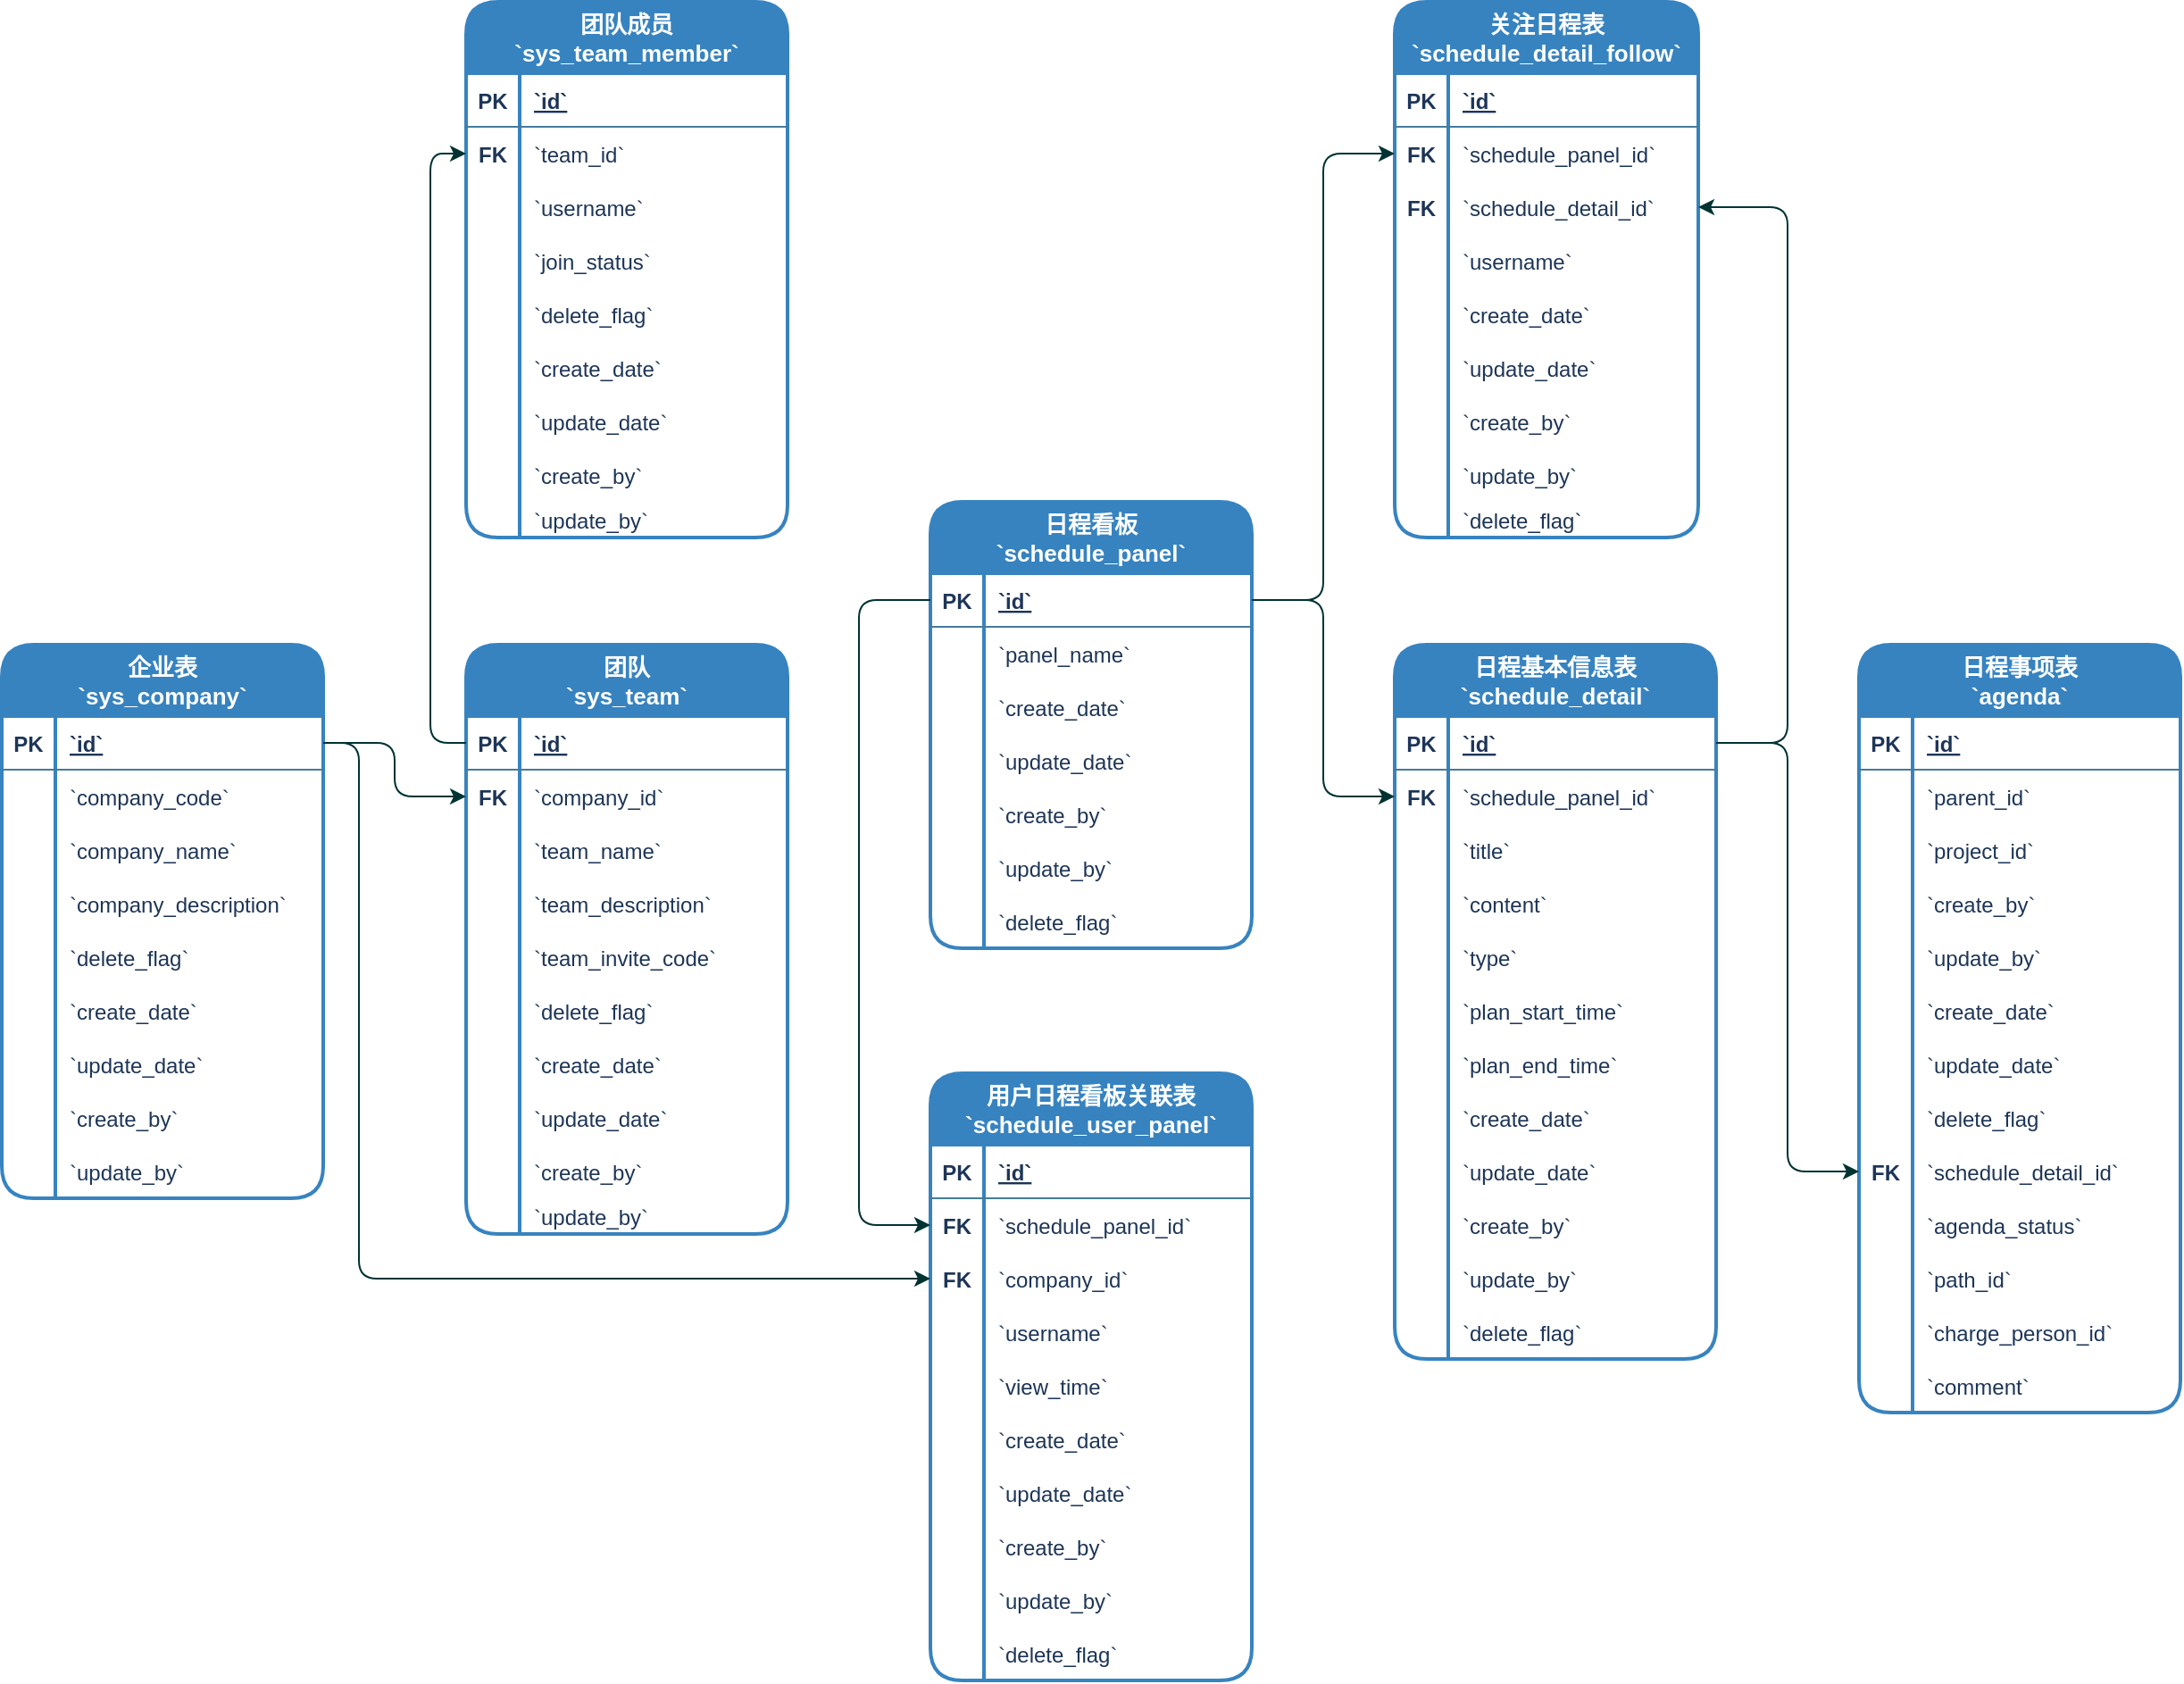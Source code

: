 <mxfile version="26.1.0">
  <diagram name="ERD" id="lRVvmqKRRtHeKYtkKeON">
    <mxGraphModel dx="3216" dy="1979" grid="1" gridSize="10" guides="1" tooltips="1" connect="1" arrows="1" fold="1" page="1" pageScale="1" pageWidth="827" pageHeight="1169" math="0" shadow="0" adaptiveColors="auto">
      <root>
        <mxCell id="0" />
        <mxCell id="1" parent="0" />
        <mxCell id="-Ajo2ekiVwMD1QqtX69g-559" value="日程事项表&#xa;`agenda`" style="shape=table;startSize=40;container=1;collapsible=1;childLayout=tableLayout;fixedRows=1;rowLines=0;fontStyle=1;align=center;resizeLast=1;rounded=1;labelBackgroundColor=none;fillColor=#3783C0;strokeColor=#3783C0;fontColor=#FFFFFF;fontSize=13;strokeWidth=2;" vertex="1" parent="1">
          <mxGeometry x="-380" y="160" width="180" height="430" as="geometry" />
        </mxCell>
        <mxCell id="-Ajo2ekiVwMD1QqtX69g-560" value="" style="shape=tableRow;horizontal=0;startSize=0;swimlaneHead=0;swimlaneBody=0;fillColor=none;collapsible=0;dropTarget=0;points=[[0,0.5],[1,0.5]];portConstraint=eastwest;strokeColor=#457B9D;top=0;left=0;right=0;bottom=1;rounded=1;labelBackgroundColor=none;fontColor=#1D3557;" vertex="1" parent="-Ajo2ekiVwMD1QqtX69g-559">
          <mxGeometry y="40" width="180" height="30" as="geometry" />
        </mxCell>
        <mxCell id="-Ajo2ekiVwMD1QqtX69g-561" value="PK" style="shape=partialRectangle;overflow=hidden;connectable=0;fillColor=none;strokeColor=#457B9D;top=0;left=0;bottom=0;right=0;fontStyle=1;rounded=1;labelBackgroundColor=none;fontColor=#1D3557;" vertex="1" parent="-Ajo2ekiVwMD1QqtX69g-560">
          <mxGeometry width="30" height="30" as="geometry">
            <mxRectangle width="30" height="30" as="alternateBounds" />
          </mxGeometry>
        </mxCell>
        <mxCell id="-Ajo2ekiVwMD1QqtX69g-562" value="`id`" style="shape=partialRectangle;overflow=hidden;connectable=0;fillColor=none;align=left;strokeColor=#457B9D;top=0;left=0;bottom=0;right=0;spacingLeft=6;fontStyle=5;rounded=1;labelBackgroundColor=none;fontColor=#1D3557;" vertex="1" parent="-Ajo2ekiVwMD1QqtX69g-560">
          <mxGeometry x="30" width="150" height="30" as="geometry">
            <mxRectangle width="150" height="30" as="alternateBounds" />
          </mxGeometry>
        </mxCell>
        <mxCell id="-Ajo2ekiVwMD1QqtX69g-563" value="" style="shape=tableRow;horizontal=0;startSize=0;swimlaneHead=0;swimlaneBody=0;fillColor=none;collapsible=0;dropTarget=0;points=[[0,0.5],[1,0.5]];portConstraint=eastwest;strokeColor=#457B9D;top=0;left=0;right=0;bottom=0;rounded=1;labelBackgroundColor=none;fontColor=#1D3557;" vertex="1" parent="-Ajo2ekiVwMD1QqtX69g-559">
          <mxGeometry y="70" width="180" height="30" as="geometry" />
        </mxCell>
        <mxCell id="-Ajo2ekiVwMD1QqtX69g-564" value="" style="shape=partialRectangle;overflow=hidden;connectable=0;fillColor=none;strokeColor=#457B9D;top=0;left=0;bottom=0;right=0;rounded=1;labelBackgroundColor=none;fontColor=#1D3557;" vertex="1" parent="-Ajo2ekiVwMD1QqtX69g-563">
          <mxGeometry width="30" height="30" as="geometry">
            <mxRectangle width="30" height="30" as="alternateBounds" />
          </mxGeometry>
        </mxCell>
        <mxCell id="-Ajo2ekiVwMD1QqtX69g-565" value="`parent_id`" style="shape=partialRectangle;overflow=hidden;connectable=0;fillColor=none;align=left;strokeColor=#457B9D;top=0;left=0;bottom=0;right=0;spacingLeft=6;rounded=1;labelBackgroundColor=none;fontColor=#1D3557;" vertex="1" parent="-Ajo2ekiVwMD1QqtX69g-563">
          <mxGeometry x="30" width="150" height="30" as="geometry">
            <mxRectangle width="150" height="30" as="alternateBounds" />
          </mxGeometry>
        </mxCell>
        <mxCell id="-Ajo2ekiVwMD1QqtX69g-566" value="" style="shape=tableRow;horizontal=0;startSize=0;swimlaneHead=0;swimlaneBody=0;fillColor=none;collapsible=0;dropTarget=0;points=[[0,0.5],[1,0.5]];portConstraint=eastwest;strokeColor=#457B9D;top=0;left=0;right=0;bottom=0;rounded=1;labelBackgroundColor=none;fontColor=#1D3557;" vertex="1" parent="-Ajo2ekiVwMD1QqtX69g-559">
          <mxGeometry y="100" width="180" height="30" as="geometry" />
        </mxCell>
        <mxCell id="-Ajo2ekiVwMD1QqtX69g-567" value="" style="shape=partialRectangle;overflow=hidden;connectable=0;fillColor=none;strokeColor=#457B9D;top=0;left=0;bottom=0;right=0;rounded=1;labelBackgroundColor=none;fontColor=#1D3557;" vertex="1" parent="-Ajo2ekiVwMD1QqtX69g-566">
          <mxGeometry width="30" height="30" as="geometry">
            <mxRectangle width="30" height="30" as="alternateBounds" />
          </mxGeometry>
        </mxCell>
        <mxCell id="-Ajo2ekiVwMD1QqtX69g-568" value="`project_id`" style="shape=partialRectangle;overflow=hidden;connectable=0;fillColor=none;align=left;strokeColor=#457B9D;top=0;left=0;bottom=0;right=0;spacingLeft=6;rounded=1;labelBackgroundColor=none;fontColor=#1D3557;" vertex="1" parent="-Ajo2ekiVwMD1QqtX69g-566">
          <mxGeometry x="30" width="150" height="30" as="geometry">
            <mxRectangle width="150" height="30" as="alternateBounds" />
          </mxGeometry>
        </mxCell>
        <mxCell id="-Ajo2ekiVwMD1QqtX69g-569" value="" style="shape=tableRow;horizontal=0;startSize=0;swimlaneHead=0;swimlaneBody=0;fillColor=none;collapsible=0;dropTarget=0;points=[[0,0.5],[1,0.5]];portConstraint=eastwest;strokeColor=#457B9D;top=0;left=0;right=0;bottom=0;rounded=1;labelBackgroundColor=none;fontColor=#1D3557;" vertex="1" parent="-Ajo2ekiVwMD1QqtX69g-559">
          <mxGeometry y="130" width="180" height="30" as="geometry" />
        </mxCell>
        <mxCell id="-Ajo2ekiVwMD1QqtX69g-570" value="" style="shape=partialRectangle;overflow=hidden;connectable=0;fillColor=none;strokeColor=#457B9D;top=0;left=0;bottom=0;right=0;rounded=1;labelBackgroundColor=none;fontColor=#1D3557;" vertex="1" parent="-Ajo2ekiVwMD1QqtX69g-569">
          <mxGeometry width="30" height="30" as="geometry">
            <mxRectangle width="30" height="30" as="alternateBounds" />
          </mxGeometry>
        </mxCell>
        <mxCell id="-Ajo2ekiVwMD1QqtX69g-571" value="`create_by`" style="shape=partialRectangle;overflow=hidden;connectable=0;fillColor=none;align=left;strokeColor=#457B9D;top=0;left=0;bottom=0;right=0;spacingLeft=6;rounded=1;labelBackgroundColor=none;fontColor=#1D3557;" vertex="1" parent="-Ajo2ekiVwMD1QqtX69g-569">
          <mxGeometry x="30" width="150" height="30" as="geometry">
            <mxRectangle width="150" height="30" as="alternateBounds" />
          </mxGeometry>
        </mxCell>
        <mxCell id="-Ajo2ekiVwMD1QqtX69g-572" value="" style="shape=tableRow;horizontal=0;startSize=0;swimlaneHead=0;swimlaneBody=0;fillColor=none;collapsible=0;dropTarget=0;points=[[0,0.5],[1,0.5]];portConstraint=eastwest;strokeColor=#457B9D;top=0;left=0;right=0;bottom=0;rounded=1;labelBackgroundColor=none;fontColor=#1D3557;" vertex="1" parent="-Ajo2ekiVwMD1QqtX69g-559">
          <mxGeometry y="160" width="180" height="30" as="geometry" />
        </mxCell>
        <mxCell id="-Ajo2ekiVwMD1QqtX69g-573" value="" style="shape=partialRectangle;overflow=hidden;connectable=0;fillColor=none;strokeColor=#457B9D;top=0;left=0;bottom=0;right=0;rounded=1;labelBackgroundColor=none;fontColor=#1D3557;" vertex="1" parent="-Ajo2ekiVwMD1QqtX69g-572">
          <mxGeometry width="30" height="30" as="geometry">
            <mxRectangle width="30" height="30" as="alternateBounds" />
          </mxGeometry>
        </mxCell>
        <mxCell id="-Ajo2ekiVwMD1QqtX69g-574" value="`update_by`" style="shape=partialRectangle;overflow=hidden;connectable=0;fillColor=none;align=left;strokeColor=#457B9D;top=0;left=0;bottom=0;right=0;spacingLeft=6;rounded=1;labelBackgroundColor=none;fontColor=#1D3557;" vertex="1" parent="-Ajo2ekiVwMD1QqtX69g-572">
          <mxGeometry x="30" width="150" height="30" as="geometry">
            <mxRectangle width="150" height="30" as="alternateBounds" />
          </mxGeometry>
        </mxCell>
        <mxCell id="-Ajo2ekiVwMD1QqtX69g-575" value="" style="shape=tableRow;horizontal=0;startSize=0;swimlaneHead=0;swimlaneBody=0;fillColor=none;collapsible=0;dropTarget=0;points=[[0,0.5],[1,0.5]];portConstraint=eastwest;strokeColor=#457B9D;top=0;left=0;right=0;bottom=0;rounded=1;labelBackgroundColor=none;fontColor=#1D3557;" vertex="1" parent="-Ajo2ekiVwMD1QqtX69g-559">
          <mxGeometry y="190" width="180" height="30" as="geometry" />
        </mxCell>
        <mxCell id="-Ajo2ekiVwMD1QqtX69g-576" value="" style="shape=partialRectangle;overflow=hidden;connectable=0;fillColor=none;strokeColor=#457B9D;top=0;left=0;bottom=0;right=0;rounded=1;labelBackgroundColor=none;fontColor=#1D3557;" vertex="1" parent="-Ajo2ekiVwMD1QqtX69g-575">
          <mxGeometry width="30" height="30" as="geometry">
            <mxRectangle width="30" height="30" as="alternateBounds" />
          </mxGeometry>
        </mxCell>
        <mxCell id="-Ajo2ekiVwMD1QqtX69g-577" value="`create_date`" style="shape=partialRectangle;overflow=hidden;connectable=0;fillColor=none;align=left;strokeColor=#457B9D;top=0;left=0;bottom=0;right=0;spacingLeft=6;rounded=1;labelBackgroundColor=none;fontColor=#1D3557;" vertex="1" parent="-Ajo2ekiVwMD1QqtX69g-575">
          <mxGeometry x="30" width="150" height="30" as="geometry">
            <mxRectangle width="150" height="30" as="alternateBounds" />
          </mxGeometry>
        </mxCell>
        <mxCell id="-Ajo2ekiVwMD1QqtX69g-578" value="" style="shape=tableRow;horizontal=0;startSize=0;swimlaneHead=0;swimlaneBody=0;fillColor=none;collapsible=0;dropTarget=0;points=[[0,0.5],[1,0.5]];portConstraint=eastwest;strokeColor=#457B9D;top=0;left=0;right=0;bottom=0;rounded=1;labelBackgroundColor=none;fontColor=#1D3557;" vertex="1" parent="-Ajo2ekiVwMD1QqtX69g-559">
          <mxGeometry y="220" width="180" height="30" as="geometry" />
        </mxCell>
        <mxCell id="-Ajo2ekiVwMD1QqtX69g-579" value="" style="shape=partialRectangle;overflow=hidden;connectable=0;fillColor=none;strokeColor=#457B9D;top=0;left=0;bottom=0;right=0;rounded=1;labelBackgroundColor=none;fontColor=#1D3557;" vertex="1" parent="-Ajo2ekiVwMD1QqtX69g-578">
          <mxGeometry width="30" height="30" as="geometry">
            <mxRectangle width="30" height="30" as="alternateBounds" />
          </mxGeometry>
        </mxCell>
        <mxCell id="-Ajo2ekiVwMD1QqtX69g-580" value="`update_date`" style="shape=partialRectangle;overflow=hidden;connectable=0;fillColor=none;align=left;strokeColor=#457B9D;top=0;left=0;bottom=0;right=0;spacingLeft=6;rounded=1;labelBackgroundColor=none;fontColor=#1D3557;" vertex="1" parent="-Ajo2ekiVwMD1QqtX69g-578">
          <mxGeometry x="30" width="150" height="30" as="geometry">
            <mxRectangle width="150" height="30" as="alternateBounds" />
          </mxGeometry>
        </mxCell>
        <mxCell id="-Ajo2ekiVwMD1QqtX69g-581" value="" style="shape=tableRow;horizontal=0;startSize=0;swimlaneHead=0;swimlaneBody=0;fillColor=none;collapsible=0;dropTarget=0;points=[[0,0.5],[1,0.5]];portConstraint=eastwest;strokeColor=#457B9D;top=0;left=0;right=0;bottom=0;rounded=1;labelBackgroundColor=none;fontColor=#1D3557;" vertex="1" parent="-Ajo2ekiVwMD1QqtX69g-559">
          <mxGeometry y="250" width="180" height="30" as="geometry" />
        </mxCell>
        <mxCell id="-Ajo2ekiVwMD1QqtX69g-582" value="" style="shape=partialRectangle;overflow=hidden;connectable=0;fillColor=none;strokeColor=#457B9D;top=0;left=0;bottom=0;right=0;rounded=1;labelBackgroundColor=none;fontColor=#1D3557;" vertex="1" parent="-Ajo2ekiVwMD1QqtX69g-581">
          <mxGeometry width="30" height="30" as="geometry">
            <mxRectangle width="30" height="30" as="alternateBounds" />
          </mxGeometry>
        </mxCell>
        <mxCell id="-Ajo2ekiVwMD1QqtX69g-583" value="`delete_flag`" style="shape=partialRectangle;overflow=hidden;connectable=0;fillColor=none;align=left;strokeColor=#457B9D;top=0;left=0;bottom=0;right=0;spacingLeft=6;rounded=1;labelBackgroundColor=none;fontColor=#1D3557;" vertex="1" parent="-Ajo2ekiVwMD1QqtX69g-581">
          <mxGeometry x="30" width="150" height="30" as="geometry">
            <mxRectangle width="150" height="30" as="alternateBounds" />
          </mxGeometry>
        </mxCell>
        <mxCell id="-Ajo2ekiVwMD1QqtX69g-584" value="" style="shape=tableRow;horizontal=0;startSize=0;swimlaneHead=0;swimlaneBody=0;fillColor=none;collapsible=0;dropTarget=0;points=[[0,0.5],[1,0.5]];portConstraint=eastwest;strokeColor=#457B9D;top=0;left=0;right=0;bottom=0;rounded=1;labelBackgroundColor=none;fontColor=#1D3557;" vertex="1" parent="-Ajo2ekiVwMD1QqtX69g-559">
          <mxGeometry y="280" width="180" height="30" as="geometry" />
        </mxCell>
        <mxCell id="-Ajo2ekiVwMD1QqtX69g-585" value="FK" style="shape=partialRectangle;overflow=hidden;connectable=0;fillColor=none;strokeColor=#457B9D;top=0;left=0;bottom=0;right=0;rounded=1;labelBackgroundColor=none;fontColor=#1D3557;fontStyle=1" vertex="1" parent="-Ajo2ekiVwMD1QqtX69g-584">
          <mxGeometry width="30" height="30" as="geometry">
            <mxRectangle width="30" height="30" as="alternateBounds" />
          </mxGeometry>
        </mxCell>
        <mxCell id="-Ajo2ekiVwMD1QqtX69g-586" value="`schedule_detail_id`" style="shape=partialRectangle;overflow=hidden;connectable=0;fillColor=none;align=left;strokeColor=#457B9D;top=0;left=0;bottom=0;right=0;spacingLeft=6;rounded=1;labelBackgroundColor=none;fontColor=#1D3557;" vertex="1" parent="-Ajo2ekiVwMD1QqtX69g-584">
          <mxGeometry x="30" width="150" height="30" as="geometry">
            <mxRectangle width="150" height="30" as="alternateBounds" />
          </mxGeometry>
        </mxCell>
        <mxCell id="-Ajo2ekiVwMD1QqtX69g-587" value="" style="shape=tableRow;horizontal=0;startSize=0;swimlaneHead=0;swimlaneBody=0;fillColor=none;collapsible=0;dropTarget=0;points=[[0,0.5],[1,0.5]];portConstraint=eastwest;strokeColor=#457B9D;top=0;left=0;right=0;bottom=0;rounded=1;labelBackgroundColor=none;fontColor=#1D3557;" vertex="1" parent="-Ajo2ekiVwMD1QqtX69g-559">
          <mxGeometry y="310" width="180" height="30" as="geometry" />
        </mxCell>
        <mxCell id="-Ajo2ekiVwMD1QqtX69g-588" value="" style="shape=partialRectangle;overflow=hidden;connectable=0;fillColor=none;strokeColor=#457B9D;top=0;left=0;bottom=0;right=0;rounded=1;labelBackgroundColor=none;fontColor=#1D3557;" vertex="1" parent="-Ajo2ekiVwMD1QqtX69g-587">
          <mxGeometry width="30" height="30" as="geometry">
            <mxRectangle width="30" height="30" as="alternateBounds" />
          </mxGeometry>
        </mxCell>
        <mxCell id="-Ajo2ekiVwMD1QqtX69g-589" value="`agenda_status`" style="shape=partialRectangle;overflow=hidden;connectable=0;fillColor=none;align=left;strokeColor=#457B9D;top=0;left=0;bottom=0;right=0;spacingLeft=6;rounded=1;labelBackgroundColor=none;fontColor=#1D3557;" vertex="1" parent="-Ajo2ekiVwMD1QqtX69g-587">
          <mxGeometry x="30" width="150" height="30" as="geometry">
            <mxRectangle width="150" height="30" as="alternateBounds" />
          </mxGeometry>
        </mxCell>
        <mxCell id="-Ajo2ekiVwMD1QqtX69g-590" value="" style="shape=tableRow;horizontal=0;startSize=0;swimlaneHead=0;swimlaneBody=0;fillColor=none;collapsible=0;dropTarget=0;points=[[0,0.5],[1,0.5]];portConstraint=eastwest;strokeColor=#457B9D;top=0;left=0;right=0;bottom=0;rounded=1;labelBackgroundColor=none;fontColor=#1D3557;" vertex="1" parent="-Ajo2ekiVwMD1QqtX69g-559">
          <mxGeometry y="340" width="180" height="30" as="geometry" />
        </mxCell>
        <mxCell id="-Ajo2ekiVwMD1QqtX69g-591" value="" style="shape=partialRectangle;overflow=hidden;connectable=0;fillColor=none;strokeColor=#457B9D;top=0;left=0;bottom=0;right=0;rounded=1;labelBackgroundColor=none;fontColor=#1D3557;" vertex="1" parent="-Ajo2ekiVwMD1QqtX69g-590">
          <mxGeometry width="30" height="30" as="geometry">
            <mxRectangle width="30" height="30" as="alternateBounds" />
          </mxGeometry>
        </mxCell>
        <mxCell id="-Ajo2ekiVwMD1QqtX69g-592" value="`path_id`" style="shape=partialRectangle;overflow=hidden;connectable=0;fillColor=none;align=left;strokeColor=#457B9D;top=0;left=0;bottom=0;right=0;spacingLeft=6;rounded=1;labelBackgroundColor=none;fontColor=#1D3557;" vertex="1" parent="-Ajo2ekiVwMD1QqtX69g-590">
          <mxGeometry x="30" width="150" height="30" as="geometry">
            <mxRectangle width="150" height="30" as="alternateBounds" />
          </mxGeometry>
        </mxCell>
        <mxCell id="-Ajo2ekiVwMD1QqtX69g-593" value="" style="shape=tableRow;horizontal=0;startSize=0;swimlaneHead=0;swimlaneBody=0;fillColor=none;collapsible=0;dropTarget=0;points=[[0,0.5],[1,0.5]];portConstraint=eastwest;strokeColor=#457B9D;top=0;left=0;right=0;bottom=0;rounded=1;labelBackgroundColor=none;fontColor=#1D3557;" vertex="1" parent="-Ajo2ekiVwMD1QqtX69g-559">
          <mxGeometry y="370" width="180" height="30" as="geometry" />
        </mxCell>
        <mxCell id="-Ajo2ekiVwMD1QqtX69g-594" value="" style="shape=partialRectangle;overflow=hidden;connectable=0;fillColor=none;strokeColor=#457B9D;top=0;left=0;bottom=0;right=0;rounded=1;labelBackgroundColor=none;fontColor=#1D3557;" vertex="1" parent="-Ajo2ekiVwMD1QqtX69g-593">
          <mxGeometry width="30" height="30" as="geometry">
            <mxRectangle width="30" height="30" as="alternateBounds" />
          </mxGeometry>
        </mxCell>
        <mxCell id="-Ajo2ekiVwMD1QqtX69g-595" value="`charge_person_id`" style="shape=partialRectangle;overflow=hidden;connectable=0;fillColor=none;align=left;strokeColor=#457B9D;top=0;left=0;bottom=0;right=0;spacingLeft=6;rounded=1;labelBackgroundColor=none;fontColor=#1D3557;" vertex="1" parent="-Ajo2ekiVwMD1QqtX69g-593">
          <mxGeometry x="30" width="150" height="30" as="geometry">
            <mxRectangle width="150" height="30" as="alternateBounds" />
          </mxGeometry>
        </mxCell>
        <mxCell id="-Ajo2ekiVwMD1QqtX69g-596" value="" style="shape=tableRow;horizontal=0;startSize=0;swimlaneHead=0;swimlaneBody=0;fillColor=none;collapsible=0;dropTarget=0;points=[[0,0.5],[1,0.5]];portConstraint=eastwest;strokeColor=#457B9D;top=0;left=0;right=0;bottom=0;rounded=1;labelBackgroundColor=none;fontColor=#1D3557;" vertex="1" parent="-Ajo2ekiVwMD1QqtX69g-559">
          <mxGeometry y="400" width="180" height="30" as="geometry" />
        </mxCell>
        <mxCell id="-Ajo2ekiVwMD1QqtX69g-597" value="" style="shape=partialRectangle;overflow=hidden;connectable=0;fillColor=none;strokeColor=#457B9D;top=0;left=0;bottom=0;right=0;rounded=1;labelBackgroundColor=none;fontColor=#1D3557;" vertex="1" parent="-Ajo2ekiVwMD1QqtX69g-596">
          <mxGeometry width="30" height="30" as="geometry">
            <mxRectangle width="30" height="30" as="alternateBounds" />
          </mxGeometry>
        </mxCell>
        <mxCell id="-Ajo2ekiVwMD1QqtX69g-598" value="`comment`" style="shape=partialRectangle;overflow=hidden;connectable=0;fillColor=none;align=left;strokeColor=#457B9D;top=0;left=0;bottom=0;right=0;spacingLeft=6;rounded=1;labelBackgroundColor=none;fontColor=#1D3557;" vertex="1" parent="-Ajo2ekiVwMD1QqtX69g-596">
          <mxGeometry x="30" width="150" height="30" as="geometry">
            <mxRectangle width="150" height="30" as="alternateBounds" />
          </mxGeometry>
        </mxCell>
        <mxCell id="-Ajo2ekiVwMD1QqtX69g-633" value="日程基本信息表&#xa;`schedule_detail`" style="shape=table;startSize=40;container=1;collapsible=1;childLayout=tableLayout;fixedRows=1;rowLines=0;fontStyle=1;align=center;resizeLast=1;rounded=1;labelBackgroundColor=none;fillColor=#3783C0;strokeColor=#3783C0;fontColor=#FFFFFF;fontSize=13;strokeWidth=2;spacing=2;" vertex="1" parent="1">
          <mxGeometry x="-640" y="160" width="180" height="400" as="geometry" />
        </mxCell>
        <mxCell id="-Ajo2ekiVwMD1QqtX69g-634" value="" style="shape=tableRow;horizontal=0;startSize=0;swimlaneHead=0;swimlaneBody=0;fillColor=none;collapsible=0;dropTarget=0;points=[[0,0.5],[1,0.5]];portConstraint=eastwest;strokeColor=#457B9D;top=0;left=0;right=0;bottom=1;rounded=1;labelBackgroundColor=none;fontColor=#1D3557;" vertex="1" parent="-Ajo2ekiVwMD1QqtX69g-633">
          <mxGeometry y="40" width="180" height="30" as="geometry" />
        </mxCell>
        <mxCell id="-Ajo2ekiVwMD1QqtX69g-635" value="PK" style="shape=partialRectangle;overflow=hidden;connectable=0;fillColor=none;strokeColor=#457B9D;top=0;left=0;bottom=0;right=0;fontStyle=1;rounded=1;labelBackgroundColor=none;fontColor=#1D3557;" vertex="1" parent="-Ajo2ekiVwMD1QqtX69g-634">
          <mxGeometry width="30" height="30" as="geometry">
            <mxRectangle width="30" height="30" as="alternateBounds" />
          </mxGeometry>
        </mxCell>
        <mxCell id="-Ajo2ekiVwMD1QqtX69g-636" value="`id`" style="shape=partialRectangle;overflow=hidden;connectable=0;fillColor=none;align=left;strokeColor=#457B9D;top=0;left=0;bottom=0;right=0;spacingLeft=6;fontStyle=5;rounded=1;labelBackgroundColor=none;fontColor=#1D3557;" vertex="1" parent="-Ajo2ekiVwMD1QqtX69g-634">
          <mxGeometry x="30" width="150" height="30" as="geometry">
            <mxRectangle width="150" height="30" as="alternateBounds" />
          </mxGeometry>
        </mxCell>
        <mxCell id="-Ajo2ekiVwMD1QqtX69g-637" value="" style="shape=tableRow;horizontal=0;startSize=0;swimlaneHead=0;swimlaneBody=0;fillColor=none;collapsible=0;dropTarget=0;points=[[0,0.5],[1,0.5]];portConstraint=eastwest;strokeColor=#457B9D;top=0;left=0;right=0;bottom=0;rounded=1;labelBackgroundColor=none;fontColor=#1D3557;" vertex="1" parent="-Ajo2ekiVwMD1QqtX69g-633">
          <mxGeometry y="70" width="180" height="30" as="geometry" />
        </mxCell>
        <mxCell id="-Ajo2ekiVwMD1QqtX69g-638" value="FK" style="shape=partialRectangle;overflow=hidden;connectable=0;fillColor=none;strokeColor=#457B9D;top=0;left=0;bottom=0;right=0;rounded=1;labelBackgroundColor=none;fontColor=#1D3557;fontStyle=1" vertex="1" parent="-Ajo2ekiVwMD1QqtX69g-637">
          <mxGeometry width="30" height="30" as="geometry">
            <mxRectangle width="30" height="30" as="alternateBounds" />
          </mxGeometry>
        </mxCell>
        <mxCell id="-Ajo2ekiVwMD1QqtX69g-639" value="`schedule_panel_id`" style="shape=partialRectangle;overflow=hidden;connectable=0;fillColor=none;align=left;strokeColor=#457B9D;top=0;left=0;bottom=0;right=0;spacingLeft=6;rounded=1;labelBackgroundColor=none;fontColor=#1D3557;" vertex="1" parent="-Ajo2ekiVwMD1QqtX69g-637">
          <mxGeometry x="30" width="150" height="30" as="geometry">
            <mxRectangle width="150" height="30" as="alternateBounds" />
          </mxGeometry>
        </mxCell>
        <mxCell id="-Ajo2ekiVwMD1QqtX69g-640" value="" style="shape=tableRow;horizontal=0;startSize=0;swimlaneHead=0;swimlaneBody=0;fillColor=none;collapsible=0;dropTarget=0;points=[[0,0.5],[1,0.5]];portConstraint=eastwest;strokeColor=#457B9D;top=0;left=0;right=0;bottom=0;rounded=1;labelBackgroundColor=none;fontColor=#1D3557;" vertex="1" parent="-Ajo2ekiVwMD1QqtX69g-633">
          <mxGeometry y="100" width="180" height="30" as="geometry" />
        </mxCell>
        <mxCell id="-Ajo2ekiVwMD1QqtX69g-641" value="" style="shape=partialRectangle;overflow=hidden;connectable=0;fillColor=none;strokeColor=#457B9D;top=0;left=0;bottom=0;right=0;rounded=1;labelBackgroundColor=none;fontColor=#1D3557;" vertex="1" parent="-Ajo2ekiVwMD1QqtX69g-640">
          <mxGeometry width="30" height="30" as="geometry">
            <mxRectangle width="30" height="30" as="alternateBounds" />
          </mxGeometry>
        </mxCell>
        <mxCell id="-Ajo2ekiVwMD1QqtX69g-642" value="`title`" style="shape=partialRectangle;overflow=hidden;connectable=0;fillColor=none;align=left;strokeColor=#457B9D;top=0;left=0;bottom=0;right=0;spacingLeft=6;rounded=1;labelBackgroundColor=none;fontColor=#1D3557;" vertex="1" parent="-Ajo2ekiVwMD1QqtX69g-640">
          <mxGeometry x="30" width="150" height="30" as="geometry">
            <mxRectangle width="150" height="30" as="alternateBounds" />
          </mxGeometry>
        </mxCell>
        <mxCell id="-Ajo2ekiVwMD1QqtX69g-643" value="" style="shape=tableRow;horizontal=0;startSize=0;swimlaneHead=0;swimlaneBody=0;fillColor=none;collapsible=0;dropTarget=0;points=[[0,0.5],[1,0.5]];portConstraint=eastwest;strokeColor=#457B9D;top=0;left=0;right=0;bottom=0;rounded=1;labelBackgroundColor=none;fontColor=#1D3557;" vertex="1" parent="-Ajo2ekiVwMD1QqtX69g-633">
          <mxGeometry y="130" width="180" height="30" as="geometry" />
        </mxCell>
        <mxCell id="-Ajo2ekiVwMD1QqtX69g-644" value="" style="shape=partialRectangle;overflow=hidden;connectable=0;fillColor=none;strokeColor=#457B9D;top=0;left=0;bottom=0;right=0;rounded=1;labelBackgroundColor=none;fontColor=#1D3557;" vertex="1" parent="-Ajo2ekiVwMD1QqtX69g-643">
          <mxGeometry width="30" height="30" as="geometry">
            <mxRectangle width="30" height="30" as="alternateBounds" />
          </mxGeometry>
        </mxCell>
        <mxCell id="-Ajo2ekiVwMD1QqtX69g-645" value="`content`" style="shape=partialRectangle;overflow=hidden;connectable=0;fillColor=none;align=left;strokeColor=#457B9D;top=0;left=0;bottom=0;right=0;spacingLeft=6;rounded=1;labelBackgroundColor=none;fontColor=#1D3557;" vertex="1" parent="-Ajo2ekiVwMD1QqtX69g-643">
          <mxGeometry x="30" width="150" height="30" as="geometry">
            <mxRectangle width="150" height="30" as="alternateBounds" />
          </mxGeometry>
        </mxCell>
        <mxCell id="-Ajo2ekiVwMD1QqtX69g-646" value="" style="shape=tableRow;horizontal=0;startSize=0;swimlaneHead=0;swimlaneBody=0;fillColor=none;collapsible=0;dropTarget=0;points=[[0,0.5],[1,0.5]];portConstraint=eastwest;strokeColor=#457B9D;top=0;left=0;right=0;bottom=0;rounded=1;labelBackgroundColor=none;fontColor=#1D3557;" vertex="1" parent="-Ajo2ekiVwMD1QqtX69g-633">
          <mxGeometry y="160" width="180" height="30" as="geometry" />
        </mxCell>
        <mxCell id="-Ajo2ekiVwMD1QqtX69g-647" value="" style="shape=partialRectangle;overflow=hidden;connectable=0;fillColor=none;strokeColor=#457B9D;top=0;left=0;bottom=0;right=0;rounded=1;labelBackgroundColor=none;fontColor=#1D3557;" vertex="1" parent="-Ajo2ekiVwMD1QqtX69g-646">
          <mxGeometry width="30" height="30" as="geometry">
            <mxRectangle width="30" height="30" as="alternateBounds" />
          </mxGeometry>
        </mxCell>
        <mxCell id="-Ajo2ekiVwMD1QqtX69g-648" value="`type`" style="shape=partialRectangle;overflow=hidden;connectable=0;fillColor=none;align=left;strokeColor=#457B9D;top=0;left=0;bottom=0;right=0;spacingLeft=6;rounded=1;labelBackgroundColor=none;fontColor=#1D3557;" vertex="1" parent="-Ajo2ekiVwMD1QqtX69g-646">
          <mxGeometry x="30" width="150" height="30" as="geometry">
            <mxRectangle width="150" height="30" as="alternateBounds" />
          </mxGeometry>
        </mxCell>
        <mxCell id="-Ajo2ekiVwMD1QqtX69g-649" value="" style="shape=tableRow;horizontal=0;startSize=0;swimlaneHead=0;swimlaneBody=0;fillColor=none;collapsible=0;dropTarget=0;points=[[0,0.5],[1,0.5]];portConstraint=eastwest;strokeColor=#457B9D;top=0;left=0;right=0;bottom=0;rounded=1;labelBackgroundColor=none;fontColor=#1D3557;" vertex="1" parent="-Ajo2ekiVwMD1QqtX69g-633">
          <mxGeometry y="190" width="180" height="30" as="geometry" />
        </mxCell>
        <mxCell id="-Ajo2ekiVwMD1QqtX69g-650" value="" style="shape=partialRectangle;overflow=hidden;connectable=0;fillColor=none;strokeColor=#457B9D;top=0;left=0;bottom=0;right=0;rounded=1;labelBackgroundColor=none;fontColor=#1D3557;" vertex="1" parent="-Ajo2ekiVwMD1QqtX69g-649">
          <mxGeometry width="30" height="30" as="geometry">
            <mxRectangle width="30" height="30" as="alternateBounds" />
          </mxGeometry>
        </mxCell>
        <mxCell id="-Ajo2ekiVwMD1QqtX69g-651" value="`plan_start_time`" style="shape=partialRectangle;overflow=hidden;connectable=0;fillColor=none;align=left;strokeColor=#457B9D;top=0;left=0;bottom=0;right=0;spacingLeft=6;rounded=1;labelBackgroundColor=none;fontColor=#1D3557;" vertex="1" parent="-Ajo2ekiVwMD1QqtX69g-649">
          <mxGeometry x="30" width="150" height="30" as="geometry">
            <mxRectangle width="150" height="30" as="alternateBounds" />
          </mxGeometry>
        </mxCell>
        <mxCell id="-Ajo2ekiVwMD1QqtX69g-652" value="" style="shape=tableRow;horizontal=0;startSize=0;swimlaneHead=0;swimlaneBody=0;fillColor=none;collapsible=0;dropTarget=0;points=[[0,0.5],[1,0.5]];portConstraint=eastwest;strokeColor=#457B9D;top=0;left=0;right=0;bottom=0;rounded=1;labelBackgroundColor=none;fontColor=#1D3557;" vertex="1" parent="-Ajo2ekiVwMD1QqtX69g-633">
          <mxGeometry y="220" width="180" height="30" as="geometry" />
        </mxCell>
        <mxCell id="-Ajo2ekiVwMD1QqtX69g-653" value="" style="shape=partialRectangle;overflow=hidden;connectable=0;fillColor=none;strokeColor=#457B9D;top=0;left=0;bottom=0;right=0;rounded=1;labelBackgroundColor=none;fontColor=#1D3557;" vertex="1" parent="-Ajo2ekiVwMD1QqtX69g-652">
          <mxGeometry width="30" height="30" as="geometry">
            <mxRectangle width="30" height="30" as="alternateBounds" />
          </mxGeometry>
        </mxCell>
        <mxCell id="-Ajo2ekiVwMD1QqtX69g-654" value="`plan_end_time`" style="shape=partialRectangle;overflow=hidden;connectable=0;fillColor=none;align=left;strokeColor=#457B9D;top=0;left=0;bottom=0;right=0;spacingLeft=6;rounded=1;labelBackgroundColor=none;fontColor=#1D3557;" vertex="1" parent="-Ajo2ekiVwMD1QqtX69g-652">
          <mxGeometry x="30" width="150" height="30" as="geometry">
            <mxRectangle width="150" height="30" as="alternateBounds" />
          </mxGeometry>
        </mxCell>
        <mxCell id="-Ajo2ekiVwMD1QqtX69g-655" value="" style="shape=tableRow;horizontal=0;startSize=0;swimlaneHead=0;swimlaneBody=0;fillColor=none;collapsible=0;dropTarget=0;points=[[0,0.5],[1,0.5]];portConstraint=eastwest;strokeColor=#457B9D;top=0;left=0;right=0;bottom=0;rounded=1;labelBackgroundColor=none;fontColor=#1D3557;" vertex="1" parent="-Ajo2ekiVwMD1QqtX69g-633">
          <mxGeometry y="250" width="180" height="30" as="geometry" />
        </mxCell>
        <mxCell id="-Ajo2ekiVwMD1QqtX69g-656" value="" style="shape=partialRectangle;overflow=hidden;connectable=0;fillColor=none;strokeColor=#457B9D;top=0;left=0;bottom=0;right=0;rounded=1;labelBackgroundColor=none;fontColor=#1D3557;" vertex="1" parent="-Ajo2ekiVwMD1QqtX69g-655">
          <mxGeometry width="30" height="30" as="geometry">
            <mxRectangle width="30" height="30" as="alternateBounds" />
          </mxGeometry>
        </mxCell>
        <mxCell id="-Ajo2ekiVwMD1QqtX69g-657" value="`create_date`" style="shape=partialRectangle;overflow=hidden;connectable=0;fillColor=none;align=left;strokeColor=#457B9D;top=0;left=0;bottom=0;right=0;spacingLeft=6;rounded=1;labelBackgroundColor=none;fontColor=#1D3557;" vertex="1" parent="-Ajo2ekiVwMD1QqtX69g-655">
          <mxGeometry x="30" width="150" height="30" as="geometry">
            <mxRectangle width="150" height="30" as="alternateBounds" />
          </mxGeometry>
        </mxCell>
        <mxCell id="-Ajo2ekiVwMD1QqtX69g-658" value="" style="shape=tableRow;horizontal=0;startSize=0;swimlaneHead=0;swimlaneBody=0;fillColor=none;collapsible=0;dropTarget=0;points=[[0,0.5],[1,0.5]];portConstraint=eastwest;strokeColor=#457B9D;top=0;left=0;right=0;bottom=0;rounded=1;labelBackgroundColor=none;fontColor=#1D3557;" vertex="1" parent="-Ajo2ekiVwMD1QqtX69g-633">
          <mxGeometry y="280" width="180" height="30" as="geometry" />
        </mxCell>
        <mxCell id="-Ajo2ekiVwMD1QqtX69g-659" value="" style="shape=partialRectangle;overflow=hidden;connectable=0;fillColor=none;strokeColor=#457B9D;top=0;left=0;bottom=0;right=0;rounded=1;labelBackgroundColor=none;fontColor=#1D3557;" vertex="1" parent="-Ajo2ekiVwMD1QqtX69g-658">
          <mxGeometry width="30" height="30" as="geometry">
            <mxRectangle width="30" height="30" as="alternateBounds" />
          </mxGeometry>
        </mxCell>
        <mxCell id="-Ajo2ekiVwMD1QqtX69g-660" value="`update_date`" style="shape=partialRectangle;overflow=hidden;connectable=0;fillColor=none;align=left;strokeColor=#457B9D;top=0;left=0;bottom=0;right=0;spacingLeft=6;rounded=1;labelBackgroundColor=none;fontColor=#1D3557;" vertex="1" parent="-Ajo2ekiVwMD1QqtX69g-658">
          <mxGeometry x="30" width="150" height="30" as="geometry">
            <mxRectangle width="150" height="30" as="alternateBounds" />
          </mxGeometry>
        </mxCell>
        <mxCell id="-Ajo2ekiVwMD1QqtX69g-661" value="" style="shape=tableRow;horizontal=0;startSize=0;swimlaneHead=0;swimlaneBody=0;fillColor=none;collapsible=0;dropTarget=0;points=[[0,0.5],[1,0.5]];portConstraint=eastwest;strokeColor=#457B9D;top=0;left=0;right=0;bottom=0;rounded=1;labelBackgroundColor=none;fontColor=#1D3557;" vertex="1" parent="-Ajo2ekiVwMD1QqtX69g-633">
          <mxGeometry y="310" width="180" height="30" as="geometry" />
        </mxCell>
        <mxCell id="-Ajo2ekiVwMD1QqtX69g-662" value="" style="shape=partialRectangle;overflow=hidden;connectable=0;fillColor=none;strokeColor=#457B9D;top=0;left=0;bottom=0;right=0;rounded=1;labelBackgroundColor=none;fontColor=#1D3557;" vertex="1" parent="-Ajo2ekiVwMD1QqtX69g-661">
          <mxGeometry width="30" height="30" as="geometry">
            <mxRectangle width="30" height="30" as="alternateBounds" />
          </mxGeometry>
        </mxCell>
        <mxCell id="-Ajo2ekiVwMD1QqtX69g-663" value="`create_by`" style="shape=partialRectangle;overflow=hidden;connectable=0;fillColor=none;align=left;strokeColor=#457B9D;top=0;left=0;bottom=0;right=0;spacingLeft=6;rounded=1;labelBackgroundColor=none;fontColor=#1D3557;" vertex="1" parent="-Ajo2ekiVwMD1QqtX69g-661">
          <mxGeometry x="30" width="150" height="30" as="geometry">
            <mxRectangle width="150" height="30" as="alternateBounds" />
          </mxGeometry>
        </mxCell>
        <mxCell id="-Ajo2ekiVwMD1QqtX69g-664" value="" style="shape=tableRow;horizontal=0;startSize=0;swimlaneHead=0;swimlaneBody=0;fillColor=none;collapsible=0;dropTarget=0;points=[[0,0.5],[1,0.5]];portConstraint=eastwest;strokeColor=#457B9D;top=0;left=0;right=0;bottom=0;rounded=1;labelBackgroundColor=none;fontColor=#1D3557;" vertex="1" parent="-Ajo2ekiVwMD1QqtX69g-633">
          <mxGeometry y="340" width="180" height="30" as="geometry" />
        </mxCell>
        <mxCell id="-Ajo2ekiVwMD1QqtX69g-665" value="" style="shape=partialRectangle;overflow=hidden;connectable=0;fillColor=none;strokeColor=#457B9D;top=0;left=0;bottom=0;right=0;rounded=1;labelBackgroundColor=none;fontColor=#1D3557;" vertex="1" parent="-Ajo2ekiVwMD1QqtX69g-664">
          <mxGeometry width="30" height="30" as="geometry">
            <mxRectangle width="30" height="30" as="alternateBounds" />
          </mxGeometry>
        </mxCell>
        <mxCell id="-Ajo2ekiVwMD1QqtX69g-666" value="`update_by`" style="shape=partialRectangle;overflow=hidden;connectable=0;fillColor=none;align=left;strokeColor=#457B9D;top=0;left=0;bottom=0;right=0;spacingLeft=6;rounded=1;labelBackgroundColor=none;fontColor=#1D3557;" vertex="1" parent="-Ajo2ekiVwMD1QqtX69g-664">
          <mxGeometry x="30" width="150" height="30" as="geometry">
            <mxRectangle width="150" height="30" as="alternateBounds" />
          </mxGeometry>
        </mxCell>
        <mxCell id="-Ajo2ekiVwMD1QqtX69g-667" value="" style="shape=tableRow;horizontal=0;startSize=0;swimlaneHead=0;swimlaneBody=0;fillColor=none;collapsible=0;dropTarget=0;points=[[0,0.5],[1,0.5]];portConstraint=eastwest;strokeColor=#457B9D;top=0;left=0;right=0;bottom=0;rounded=1;labelBackgroundColor=none;fontColor=#1D3557;" vertex="1" parent="-Ajo2ekiVwMD1QqtX69g-633">
          <mxGeometry y="370" width="180" height="30" as="geometry" />
        </mxCell>
        <mxCell id="-Ajo2ekiVwMD1QqtX69g-668" value="" style="shape=partialRectangle;overflow=hidden;connectable=0;fillColor=none;strokeColor=#457B9D;top=0;left=0;bottom=0;right=0;rounded=1;labelBackgroundColor=none;fontColor=#1D3557;" vertex="1" parent="-Ajo2ekiVwMD1QqtX69g-667">
          <mxGeometry width="30" height="30" as="geometry">
            <mxRectangle width="30" height="30" as="alternateBounds" />
          </mxGeometry>
        </mxCell>
        <mxCell id="-Ajo2ekiVwMD1QqtX69g-669" value="`delete_flag`" style="shape=partialRectangle;overflow=hidden;connectable=0;fillColor=none;align=left;strokeColor=#457B9D;top=0;left=0;bottom=0;right=0;spacingLeft=6;rounded=1;labelBackgroundColor=none;fontColor=#1D3557;" vertex="1" parent="-Ajo2ekiVwMD1QqtX69g-667">
          <mxGeometry x="30" width="150" height="30" as="geometry">
            <mxRectangle width="150" height="30" as="alternateBounds" />
          </mxGeometry>
        </mxCell>
        <mxCell id="-Ajo2ekiVwMD1QqtX69g-670" value="关注日程表&#xa;`schedule_detail_follow`" style="shape=table;startSize=40;container=1;collapsible=1;childLayout=tableLayout;fixedRows=1;rowLines=0;fontStyle=1;align=center;resizeLast=1;rounded=1;labelBackgroundColor=none;fillColor=#3783C0;strokeColor=#3783C0;fontColor=#FFFFFF;fontSize=13;strokeWidth=2;" vertex="1" parent="1">
          <mxGeometry x="-640" y="-200" width="170" height="300" as="geometry" />
        </mxCell>
        <mxCell id="-Ajo2ekiVwMD1QqtX69g-671" value="" style="shape=tableRow;horizontal=0;startSize=0;swimlaneHead=0;swimlaneBody=0;fillColor=none;collapsible=0;dropTarget=0;points=[[0,0.5],[1,0.5]];portConstraint=eastwest;strokeColor=#457B9D;top=0;left=0;right=0;bottom=1;rounded=1;labelBackgroundColor=none;fontColor=#1D3557;" vertex="1" parent="-Ajo2ekiVwMD1QqtX69g-670">
          <mxGeometry y="40" width="170" height="30" as="geometry" />
        </mxCell>
        <mxCell id="-Ajo2ekiVwMD1QqtX69g-672" value="PK" style="shape=partialRectangle;overflow=hidden;connectable=0;fillColor=none;strokeColor=#457B9D;top=0;left=0;bottom=0;right=0;fontStyle=1;rounded=1;labelBackgroundColor=none;fontColor=#1D3557;" vertex="1" parent="-Ajo2ekiVwMD1QqtX69g-671">
          <mxGeometry width="30" height="30" as="geometry">
            <mxRectangle width="30" height="30" as="alternateBounds" />
          </mxGeometry>
        </mxCell>
        <mxCell id="-Ajo2ekiVwMD1QqtX69g-673" value="`id`" style="shape=partialRectangle;overflow=hidden;connectable=0;fillColor=none;align=left;strokeColor=#457B9D;top=0;left=0;bottom=0;right=0;spacingLeft=6;fontStyle=5;rounded=1;labelBackgroundColor=none;fontColor=#1D3557;" vertex="1" parent="-Ajo2ekiVwMD1QqtX69g-671">
          <mxGeometry x="30" width="140" height="30" as="geometry">
            <mxRectangle width="140" height="30" as="alternateBounds" />
          </mxGeometry>
        </mxCell>
        <mxCell id="-Ajo2ekiVwMD1QqtX69g-674" value="" style="shape=tableRow;horizontal=0;startSize=0;swimlaneHead=0;swimlaneBody=0;fillColor=none;collapsible=0;dropTarget=0;points=[[0,0.5],[1,0.5]];portConstraint=eastwest;strokeColor=#457B9D;top=0;left=0;right=0;bottom=0;rounded=1;labelBackgroundColor=none;fontColor=#1D3557;" vertex="1" parent="-Ajo2ekiVwMD1QqtX69g-670">
          <mxGeometry y="70" width="170" height="30" as="geometry" />
        </mxCell>
        <mxCell id="-Ajo2ekiVwMD1QqtX69g-675" value="FK" style="shape=partialRectangle;overflow=hidden;connectable=0;fillColor=none;strokeColor=#457B9D;top=0;left=0;bottom=0;right=0;rounded=1;labelBackgroundColor=none;fontColor=#1D3557;fontStyle=1" vertex="1" parent="-Ajo2ekiVwMD1QqtX69g-674">
          <mxGeometry width="30" height="30" as="geometry">
            <mxRectangle width="30" height="30" as="alternateBounds" />
          </mxGeometry>
        </mxCell>
        <mxCell id="-Ajo2ekiVwMD1QqtX69g-676" value="`schedule_panel_id`" style="shape=partialRectangle;overflow=hidden;connectable=0;fillColor=none;align=left;strokeColor=#457B9D;top=0;left=0;bottom=0;right=0;spacingLeft=6;rounded=1;labelBackgroundColor=none;fontColor=#1D3557;" vertex="1" parent="-Ajo2ekiVwMD1QqtX69g-674">
          <mxGeometry x="30" width="140" height="30" as="geometry">
            <mxRectangle width="140" height="30" as="alternateBounds" />
          </mxGeometry>
        </mxCell>
        <mxCell id="-Ajo2ekiVwMD1QqtX69g-677" value="" style="shape=tableRow;horizontal=0;startSize=0;swimlaneHead=0;swimlaneBody=0;fillColor=none;collapsible=0;dropTarget=0;points=[[0,0.5],[1,0.5]];portConstraint=eastwest;strokeColor=#457B9D;top=0;left=0;right=0;bottom=0;rounded=1;labelBackgroundColor=none;fontColor=#1D3557;" vertex="1" parent="-Ajo2ekiVwMD1QqtX69g-670">
          <mxGeometry y="100" width="170" height="30" as="geometry" />
        </mxCell>
        <mxCell id="-Ajo2ekiVwMD1QqtX69g-678" value="FK" style="shape=partialRectangle;overflow=hidden;connectable=0;fillColor=none;strokeColor=#457B9D;top=0;left=0;bottom=0;right=0;rounded=1;labelBackgroundColor=none;fontColor=#1D3557;fontStyle=1" vertex="1" parent="-Ajo2ekiVwMD1QqtX69g-677">
          <mxGeometry width="30" height="30" as="geometry">
            <mxRectangle width="30" height="30" as="alternateBounds" />
          </mxGeometry>
        </mxCell>
        <mxCell id="-Ajo2ekiVwMD1QqtX69g-679" value="`schedule_detail_id`" style="shape=partialRectangle;overflow=hidden;connectable=0;fillColor=none;align=left;strokeColor=#457B9D;top=0;left=0;bottom=0;right=0;spacingLeft=6;rounded=1;labelBackgroundColor=none;fontColor=#1D3557;" vertex="1" parent="-Ajo2ekiVwMD1QqtX69g-677">
          <mxGeometry x="30" width="140" height="30" as="geometry">
            <mxRectangle width="140" height="30" as="alternateBounds" />
          </mxGeometry>
        </mxCell>
        <mxCell id="-Ajo2ekiVwMD1QqtX69g-680" value="" style="shape=tableRow;horizontal=0;startSize=0;swimlaneHead=0;swimlaneBody=0;fillColor=none;collapsible=0;dropTarget=0;points=[[0,0.5],[1,0.5]];portConstraint=eastwest;strokeColor=#457B9D;top=0;left=0;right=0;bottom=0;rounded=1;labelBackgroundColor=none;fontColor=#1D3557;" vertex="1" parent="-Ajo2ekiVwMD1QqtX69g-670">
          <mxGeometry y="130" width="170" height="30" as="geometry" />
        </mxCell>
        <mxCell id="-Ajo2ekiVwMD1QqtX69g-681" value="" style="shape=partialRectangle;overflow=hidden;connectable=0;fillColor=none;strokeColor=#457B9D;top=0;left=0;bottom=0;right=0;rounded=1;labelBackgroundColor=none;fontColor=#1D3557;" vertex="1" parent="-Ajo2ekiVwMD1QqtX69g-680">
          <mxGeometry width="30" height="30" as="geometry">
            <mxRectangle width="30" height="30" as="alternateBounds" />
          </mxGeometry>
        </mxCell>
        <mxCell id="-Ajo2ekiVwMD1QqtX69g-682" value="`username`" style="shape=partialRectangle;overflow=hidden;connectable=0;fillColor=none;align=left;strokeColor=#457B9D;top=0;left=0;bottom=0;right=0;spacingLeft=6;rounded=1;labelBackgroundColor=none;fontColor=#1D3557;" vertex="1" parent="-Ajo2ekiVwMD1QqtX69g-680">
          <mxGeometry x="30" width="140" height="30" as="geometry">
            <mxRectangle width="140" height="30" as="alternateBounds" />
          </mxGeometry>
        </mxCell>
        <mxCell id="-Ajo2ekiVwMD1QqtX69g-683" value="" style="shape=tableRow;horizontal=0;startSize=0;swimlaneHead=0;swimlaneBody=0;fillColor=none;collapsible=0;dropTarget=0;points=[[0,0.5],[1,0.5]];portConstraint=eastwest;strokeColor=#457B9D;top=0;left=0;right=0;bottom=0;rounded=1;labelBackgroundColor=none;fontColor=#1D3557;" vertex="1" parent="-Ajo2ekiVwMD1QqtX69g-670">
          <mxGeometry y="160" width="170" height="30" as="geometry" />
        </mxCell>
        <mxCell id="-Ajo2ekiVwMD1QqtX69g-684" value="" style="shape=partialRectangle;overflow=hidden;connectable=0;fillColor=none;strokeColor=#457B9D;top=0;left=0;bottom=0;right=0;rounded=1;labelBackgroundColor=none;fontColor=#1D3557;" vertex="1" parent="-Ajo2ekiVwMD1QqtX69g-683">
          <mxGeometry width="30" height="30" as="geometry">
            <mxRectangle width="30" height="30" as="alternateBounds" />
          </mxGeometry>
        </mxCell>
        <mxCell id="-Ajo2ekiVwMD1QqtX69g-685" value="`create_date`" style="shape=partialRectangle;overflow=hidden;connectable=0;fillColor=none;align=left;strokeColor=#457B9D;top=0;left=0;bottom=0;right=0;spacingLeft=6;rounded=1;labelBackgroundColor=none;fontColor=#1D3557;" vertex="1" parent="-Ajo2ekiVwMD1QqtX69g-683">
          <mxGeometry x="30" width="140" height="30" as="geometry">
            <mxRectangle width="140" height="30" as="alternateBounds" />
          </mxGeometry>
        </mxCell>
        <mxCell id="-Ajo2ekiVwMD1QqtX69g-686" value="" style="shape=tableRow;horizontal=0;startSize=0;swimlaneHead=0;swimlaneBody=0;fillColor=none;collapsible=0;dropTarget=0;points=[[0,0.5],[1,0.5]];portConstraint=eastwest;strokeColor=#457B9D;top=0;left=0;right=0;bottom=0;rounded=1;labelBackgroundColor=none;fontColor=#1D3557;" vertex="1" parent="-Ajo2ekiVwMD1QqtX69g-670">
          <mxGeometry y="190" width="170" height="30" as="geometry" />
        </mxCell>
        <mxCell id="-Ajo2ekiVwMD1QqtX69g-687" value="" style="shape=partialRectangle;overflow=hidden;connectable=0;fillColor=none;strokeColor=#457B9D;top=0;left=0;bottom=0;right=0;rounded=1;labelBackgroundColor=none;fontColor=#1D3557;" vertex="1" parent="-Ajo2ekiVwMD1QqtX69g-686">
          <mxGeometry width="30" height="30" as="geometry">
            <mxRectangle width="30" height="30" as="alternateBounds" />
          </mxGeometry>
        </mxCell>
        <mxCell id="-Ajo2ekiVwMD1QqtX69g-688" value="`update_date`" style="shape=partialRectangle;overflow=hidden;connectable=0;fillColor=none;align=left;strokeColor=#457B9D;top=0;left=0;bottom=0;right=0;spacingLeft=6;rounded=1;labelBackgroundColor=none;fontColor=#1D3557;" vertex="1" parent="-Ajo2ekiVwMD1QqtX69g-686">
          <mxGeometry x="30" width="140" height="30" as="geometry">
            <mxRectangle width="140" height="30" as="alternateBounds" />
          </mxGeometry>
        </mxCell>
        <mxCell id="-Ajo2ekiVwMD1QqtX69g-689" value="" style="shape=tableRow;horizontal=0;startSize=0;swimlaneHead=0;swimlaneBody=0;fillColor=none;collapsible=0;dropTarget=0;points=[[0,0.5],[1,0.5]];portConstraint=eastwest;strokeColor=#457B9D;top=0;left=0;right=0;bottom=0;rounded=1;labelBackgroundColor=none;fontColor=#1D3557;" vertex="1" parent="-Ajo2ekiVwMD1QqtX69g-670">
          <mxGeometry y="220" width="170" height="30" as="geometry" />
        </mxCell>
        <mxCell id="-Ajo2ekiVwMD1QqtX69g-690" value="" style="shape=partialRectangle;overflow=hidden;connectable=0;fillColor=none;strokeColor=#457B9D;top=0;left=0;bottom=0;right=0;rounded=1;labelBackgroundColor=none;fontColor=#1D3557;" vertex="1" parent="-Ajo2ekiVwMD1QqtX69g-689">
          <mxGeometry width="30" height="30" as="geometry">
            <mxRectangle width="30" height="30" as="alternateBounds" />
          </mxGeometry>
        </mxCell>
        <mxCell id="-Ajo2ekiVwMD1QqtX69g-691" value="`create_by`" style="shape=partialRectangle;overflow=hidden;connectable=0;fillColor=none;align=left;strokeColor=#457B9D;top=0;left=0;bottom=0;right=0;spacingLeft=6;rounded=1;labelBackgroundColor=none;fontColor=#1D3557;" vertex="1" parent="-Ajo2ekiVwMD1QqtX69g-689">
          <mxGeometry x="30" width="140" height="30" as="geometry">
            <mxRectangle width="140" height="30" as="alternateBounds" />
          </mxGeometry>
        </mxCell>
        <mxCell id="-Ajo2ekiVwMD1QqtX69g-692" value="" style="shape=tableRow;horizontal=0;startSize=0;swimlaneHead=0;swimlaneBody=0;fillColor=none;collapsible=0;dropTarget=0;points=[[0,0.5],[1,0.5]];portConstraint=eastwest;strokeColor=#457B9D;top=0;left=0;right=0;bottom=0;rounded=1;labelBackgroundColor=none;fontColor=#1D3557;" vertex="1" parent="-Ajo2ekiVwMD1QqtX69g-670">
          <mxGeometry y="250" width="170" height="30" as="geometry" />
        </mxCell>
        <mxCell id="-Ajo2ekiVwMD1QqtX69g-693" value="" style="shape=partialRectangle;overflow=hidden;connectable=0;fillColor=none;strokeColor=#457B9D;top=0;left=0;bottom=0;right=0;rounded=1;labelBackgroundColor=none;fontColor=#1D3557;" vertex="1" parent="-Ajo2ekiVwMD1QqtX69g-692">
          <mxGeometry width="30" height="30" as="geometry">
            <mxRectangle width="30" height="30" as="alternateBounds" />
          </mxGeometry>
        </mxCell>
        <mxCell id="-Ajo2ekiVwMD1QqtX69g-694" value="`update_by`" style="shape=partialRectangle;overflow=hidden;connectable=0;fillColor=none;align=left;strokeColor=#457B9D;top=0;left=0;bottom=0;right=0;spacingLeft=6;rounded=1;labelBackgroundColor=none;fontColor=#1D3557;" vertex="1" parent="-Ajo2ekiVwMD1QqtX69g-692">
          <mxGeometry x="30" width="140" height="30" as="geometry">
            <mxRectangle width="140" height="30" as="alternateBounds" />
          </mxGeometry>
        </mxCell>
        <mxCell id="-Ajo2ekiVwMD1QqtX69g-695" value="" style="shape=tableRow;horizontal=0;startSize=0;swimlaneHead=0;swimlaneBody=0;fillColor=none;collapsible=0;dropTarget=0;points=[[0,0.5],[1,0.5]];portConstraint=eastwest;strokeColor=#457B9D;top=0;left=0;right=0;bottom=0;rounded=1;labelBackgroundColor=none;fontColor=#1D3557;" vertex="1" parent="-Ajo2ekiVwMD1QqtX69g-670">
          <mxGeometry y="280" width="170" height="20" as="geometry" />
        </mxCell>
        <mxCell id="-Ajo2ekiVwMD1QqtX69g-696" value="" style="shape=partialRectangle;overflow=hidden;connectable=0;fillColor=none;strokeColor=#457B9D;top=0;left=0;bottom=0;right=0;rounded=1;labelBackgroundColor=none;fontColor=#1D3557;" vertex="1" parent="-Ajo2ekiVwMD1QqtX69g-695">
          <mxGeometry width="30" height="20" as="geometry">
            <mxRectangle width="30" height="20" as="alternateBounds" />
          </mxGeometry>
        </mxCell>
        <mxCell id="-Ajo2ekiVwMD1QqtX69g-697" value="`delete_flag`" style="shape=partialRectangle;overflow=hidden;connectable=0;fillColor=none;align=left;strokeColor=#457B9D;top=0;left=0;bottom=0;right=0;spacingLeft=6;rounded=1;labelBackgroundColor=none;fontColor=#1D3557;" vertex="1" parent="-Ajo2ekiVwMD1QqtX69g-695">
          <mxGeometry x="30" width="140" height="20" as="geometry">
            <mxRectangle width="140" height="20" as="alternateBounds" />
          </mxGeometry>
        </mxCell>
        <mxCell id="-Ajo2ekiVwMD1QqtX69g-698" value="日程看板&#xa;`schedule_panel`" style="shape=table;startSize=40;container=1;collapsible=1;childLayout=tableLayout;fixedRows=1;rowLines=0;fontStyle=1;align=center;resizeLast=1;rounded=1;labelBackgroundColor=none;fillColor=#3783C0;strokeColor=#3783C0;fontColor=#FFFFFF;fontSize=13;strokeWidth=2;" vertex="1" parent="1">
          <mxGeometry x="-900" y="80" width="180" height="250" as="geometry" />
        </mxCell>
        <mxCell id="-Ajo2ekiVwMD1QqtX69g-699" value="" style="shape=tableRow;horizontal=0;startSize=0;swimlaneHead=0;swimlaneBody=0;fillColor=none;collapsible=0;dropTarget=0;points=[[0,0.5],[1,0.5]];portConstraint=eastwest;strokeColor=#457B9D;top=0;left=0;right=0;bottom=1;rounded=1;labelBackgroundColor=none;fontColor=#1D3557;" vertex="1" parent="-Ajo2ekiVwMD1QqtX69g-698">
          <mxGeometry y="40" width="180" height="30" as="geometry" />
        </mxCell>
        <mxCell id="-Ajo2ekiVwMD1QqtX69g-700" value="PK" style="shape=partialRectangle;overflow=hidden;connectable=0;fillColor=none;strokeColor=#457B9D;top=0;left=0;bottom=0;right=0;fontStyle=1;rounded=1;labelBackgroundColor=none;fontColor=#1D3557;" vertex="1" parent="-Ajo2ekiVwMD1QqtX69g-699">
          <mxGeometry width="30" height="30" as="geometry">
            <mxRectangle width="30" height="30" as="alternateBounds" />
          </mxGeometry>
        </mxCell>
        <mxCell id="-Ajo2ekiVwMD1QqtX69g-701" value="`id`" style="shape=partialRectangle;overflow=hidden;connectable=0;fillColor=none;align=left;strokeColor=#457B9D;top=0;left=0;bottom=0;right=0;spacingLeft=6;fontStyle=5;rounded=1;labelBackgroundColor=none;fontColor=#1D3557;" vertex="1" parent="-Ajo2ekiVwMD1QqtX69g-699">
          <mxGeometry x="30" width="150" height="30" as="geometry">
            <mxRectangle width="150" height="30" as="alternateBounds" />
          </mxGeometry>
        </mxCell>
        <mxCell id="-Ajo2ekiVwMD1QqtX69g-702" value="" style="shape=tableRow;horizontal=0;startSize=0;swimlaneHead=0;swimlaneBody=0;fillColor=none;collapsible=0;dropTarget=0;points=[[0,0.5],[1,0.5]];portConstraint=eastwest;strokeColor=#457B9D;top=0;left=0;right=0;bottom=0;rounded=1;labelBackgroundColor=none;fontColor=#1D3557;" vertex="1" parent="-Ajo2ekiVwMD1QqtX69g-698">
          <mxGeometry y="70" width="180" height="30" as="geometry" />
        </mxCell>
        <mxCell id="-Ajo2ekiVwMD1QqtX69g-703" value="" style="shape=partialRectangle;overflow=hidden;connectable=0;fillColor=none;strokeColor=#457B9D;top=0;left=0;bottom=0;right=0;rounded=1;labelBackgroundColor=none;fontColor=#1D3557;" vertex="1" parent="-Ajo2ekiVwMD1QqtX69g-702">
          <mxGeometry width="30" height="30" as="geometry">
            <mxRectangle width="30" height="30" as="alternateBounds" />
          </mxGeometry>
        </mxCell>
        <mxCell id="-Ajo2ekiVwMD1QqtX69g-704" value="`panel_name`" style="shape=partialRectangle;overflow=hidden;connectable=0;fillColor=none;align=left;strokeColor=#457B9D;top=0;left=0;bottom=0;right=0;spacingLeft=6;rounded=1;labelBackgroundColor=none;fontColor=#1D3557;" vertex="1" parent="-Ajo2ekiVwMD1QqtX69g-702">
          <mxGeometry x="30" width="150" height="30" as="geometry">
            <mxRectangle width="150" height="30" as="alternateBounds" />
          </mxGeometry>
        </mxCell>
        <mxCell id="-Ajo2ekiVwMD1QqtX69g-705" value="" style="shape=tableRow;horizontal=0;startSize=0;swimlaneHead=0;swimlaneBody=0;fillColor=none;collapsible=0;dropTarget=0;points=[[0,0.5],[1,0.5]];portConstraint=eastwest;strokeColor=#457B9D;top=0;left=0;right=0;bottom=0;rounded=1;labelBackgroundColor=none;fontColor=#1D3557;" vertex="1" parent="-Ajo2ekiVwMD1QqtX69g-698">
          <mxGeometry y="100" width="180" height="30" as="geometry" />
        </mxCell>
        <mxCell id="-Ajo2ekiVwMD1QqtX69g-706" value="" style="shape=partialRectangle;overflow=hidden;connectable=0;fillColor=none;strokeColor=#457B9D;top=0;left=0;bottom=0;right=0;rounded=1;labelBackgroundColor=none;fontColor=#1D3557;" vertex="1" parent="-Ajo2ekiVwMD1QqtX69g-705">
          <mxGeometry width="30" height="30" as="geometry">
            <mxRectangle width="30" height="30" as="alternateBounds" />
          </mxGeometry>
        </mxCell>
        <mxCell id="-Ajo2ekiVwMD1QqtX69g-707" value="`create_date`" style="shape=partialRectangle;overflow=hidden;connectable=0;fillColor=none;align=left;strokeColor=#457B9D;top=0;left=0;bottom=0;right=0;spacingLeft=6;rounded=1;labelBackgroundColor=none;fontColor=#1D3557;" vertex="1" parent="-Ajo2ekiVwMD1QqtX69g-705">
          <mxGeometry x="30" width="150" height="30" as="geometry">
            <mxRectangle width="150" height="30" as="alternateBounds" />
          </mxGeometry>
        </mxCell>
        <mxCell id="-Ajo2ekiVwMD1QqtX69g-708" value="" style="shape=tableRow;horizontal=0;startSize=0;swimlaneHead=0;swimlaneBody=0;fillColor=none;collapsible=0;dropTarget=0;points=[[0,0.5],[1,0.5]];portConstraint=eastwest;strokeColor=#457B9D;top=0;left=0;right=0;bottom=0;rounded=1;labelBackgroundColor=none;fontColor=#1D3557;" vertex="1" parent="-Ajo2ekiVwMD1QqtX69g-698">
          <mxGeometry y="130" width="180" height="30" as="geometry" />
        </mxCell>
        <mxCell id="-Ajo2ekiVwMD1QqtX69g-709" value="" style="shape=partialRectangle;overflow=hidden;connectable=0;fillColor=none;strokeColor=#457B9D;top=0;left=0;bottom=0;right=0;rounded=1;labelBackgroundColor=none;fontColor=#1D3557;" vertex="1" parent="-Ajo2ekiVwMD1QqtX69g-708">
          <mxGeometry width="30" height="30" as="geometry">
            <mxRectangle width="30" height="30" as="alternateBounds" />
          </mxGeometry>
        </mxCell>
        <mxCell id="-Ajo2ekiVwMD1QqtX69g-710" value="`update_date`" style="shape=partialRectangle;overflow=hidden;connectable=0;fillColor=none;align=left;strokeColor=#457B9D;top=0;left=0;bottom=0;right=0;spacingLeft=6;rounded=1;labelBackgroundColor=none;fontColor=#1D3557;" vertex="1" parent="-Ajo2ekiVwMD1QqtX69g-708">
          <mxGeometry x="30" width="150" height="30" as="geometry">
            <mxRectangle width="150" height="30" as="alternateBounds" />
          </mxGeometry>
        </mxCell>
        <mxCell id="-Ajo2ekiVwMD1QqtX69g-711" value="" style="shape=tableRow;horizontal=0;startSize=0;swimlaneHead=0;swimlaneBody=0;fillColor=none;collapsible=0;dropTarget=0;points=[[0,0.5],[1,0.5]];portConstraint=eastwest;strokeColor=#457B9D;top=0;left=0;right=0;bottom=0;rounded=1;labelBackgroundColor=none;fontColor=#1D3557;" vertex="1" parent="-Ajo2ekiVwMD1QqtX69g-698">
          <mxGeometry y="160" width="180" height="30" as="geometry" />
        </mxCell>
        <mxCell id="-Ajo2ekiVwMD1QqtX69g-712" value="" style="shape=partialRectangle;overflow=hidden;connectable=0;fillColor=none;strokeColor=#457B9D;top=0;left=0;bottom=0;right=0;rounded=1;labelBackgroundColor=none;fontColor=#1D3557;" vertex="1" parent="-Ajo2ekiVwMD1QqtX69g-711">
          <mxGeometry width="30" height="30" as="geometry">
            <mxRectangle width="30" height="30" as="alternateBounds" />
          </mxGeometry>
        </mxCell>
        <mxCell id="-Ajo2ekiVwMD1QqtX69g-713" value="`create_by`" style="shape=partialRectangle;overflow=hidden;connectable=0;fillColor=none;align=left;strokeColor=#457B9D;top=0;left=0;bottom=0;right=0;spacingLeft=6;rounded=1;labelBackgroundColor=none;fontColor=#1D3557;" vertex="1" parent="-Ajo2ekiVwMD1QqtX69g-711">
          <mxGeometry x="30" width="150" height="30" as="geometry">
            <mxRectangle width="150" height="30" as="alternateBounds" />
          </mxGeometry>
        </mxCell>
        <mxCell id="-Ajo2ekiVwMD1QqtX69g-714" value="" style="shape=tableRow;horizontal=0;startSize=0;swimlaneHead=0;swimlaneBody=0;fillColor=none;collapsible=0;dropTarget=0;points=[[0,0.5],[1,0.5]];portConstraint=eastwest;strokeColor=#457B9D;top=0;left=0;right=0;bottom=0;rounded=1;labelBackgroundColor=none;fontColor=#1D3557;" vertex="1" parent="-Ajo2ekiVwMD1QqtX69g-698">
          <mxGeometry y="190" width="180" height="30" as="geometry" />
        </mxCell>
        <mxCell id="-Ajo2ekiVwMD1QqtX69g-715" value="" style="shape=partialRectangle;overflow=hidden;connectable=0;fillColor=none;strokeColor=#457B9D;top=0;left=0;bottom=0;right=0;rounded=1;labelBackgroundColor=none;fontColor=#1D3557;" vertex="1" parent="-Ajo2ekiVwMD1QqtX69g-714">
          <mxGeometry width="30" height="30" as="geometry">
            <mxRectangle width="30" height="30" as="alternateBounds" />
          </mxGeometry>
        </mxCell>
        <mxCell id="-Ajo2ekiVwMD1QqtX69g-716" value="`update_by`" style="shape=partialRectangle;overflow=hidden;connectable=0;fillColor=none;align=left;strokeColor=#457B9D;top=0;left=0;bottom=0;right=0;spacingLeft=6;rounded=1;labelBackgroundColor=none;fontColor=#1D3557;" vertex="1" parent="-Ajo2ekiVwMD1QqtX69g-714">
          <mxGeometry x="30" width="150" height="30" as="geometry">
            <mxRectangle width="150" height="30" as="alternateBounds" />
          </mxGeometry>
        </mxCell>
        <mxCell id="-Ajo2ekiVwMD1QqtX69g-717" value="" style="shape=tableRow;horizontal=0;startSize=0;swimlaneHead=0;swimlaneBody=0;fillColor=none;collapsible=0;dropTarget=0;points=[[0,0.5],[1,0.5]];portConstraint=eastwest;strokeColor=#457B9D;top=0;left=0;right=0;bottom=0;rounded=1;labelBackgroundColor=none;fontColor=#1D3557;" vertex="1" parent="-Ajo2ekiVwMD1QqtX69g-698">
          <mxGeometry y="220" width="180" height="30" as="geometry" />
        </mxCell>
        <mxCell id="-Ajo2ekiVwMD1QqtX69g-718" value="" style="shape=partialRectangle;overflow=hidden;connectable=0;fillColor=none;strokeColor=#457B9D;top=0;left=0;bottom=0;right=0;rounded=1;labelBackgroundColor=none;fontColor=#1D3557;" vertex="1" parent="-Ajo2ekiVwMD1QqtX69g-717">
          <mxGeometry width="30" height="30" as="geometry">
            <mxRectangle width="30" height="30" as="alternateBounds" />
          </mxGeometry>
        </mxCell>
        <mxCell id="-Ajo2ekiVwMD1QqtX69g-719" value="`delete_flag`" style="shape=partialRectangle;overflow=hidden;connectable=0;fillColor=none;align=left;strokeColor=#457B9D;top=0;left=0;bottom=0;right=0;spacingLeft=6;rounded=1;labelBackgroundColor=none;fontColor=#1D3557;" vertex="1" parent="-Ajo2ekiVwMD1QqtX69g-717">
          <mxGeometry x="30" width="150" height="30" as="geometry">
            <mxRectangle width="150" height="30" as="alternateBounds" />
          </mxGeometry>
        </mxCell>
        <mxCell id="-Ajo2ekiVwMD1QqtX69g-720" value="用户日程看板关联表&#xa;`schedule_user_panel`" style="shape=table;startSize=40;container=1;collapsible=1;childLayout=tableLayout;fixedRows=1;rowLines=0;fontStyle=1;align=center;resizeLast=1;rounded=1;labelBackgroundColor=none;fillColor=#3783C0;strokeColor=#3783C0;fontColor=#FFFFFF;fontSize=13;strokeWidth=2;" vertex="1" parent="1">
          <mxGeometry x="-900" y="400" width="180" height="340" as="geometry" />
        </mxCell>
        <mxCell id="-Ajo2ekiVwMD1QqtX69g-721" value="" style="shape=tableRow;horizontal=0;startSize=0;swimlaneHead=0;swimlaneBody=0;fillColor=none;collapsible=0;dropTarget=0;points=[[0,0.5],[1,0.5]];portConstraint=eastwest;strokeColor=#457B9D;top=0;left=0;right=0;bottom=1;rounded=1;labelBackgroundColor=none;fontColor=#1D3557;" vertex="1" parent="-Ajo2ekiVwMD1QqtX69g-720">
          <mxGeometry y="40" width="180" height="30" as="geometry" />
        </mxCell>
        <mxCell id="-Ajo2ekiVwMD1QqtX69g-722" value="PK" style="shape=partialRectangle;overflow=hidden;connectable=0;fillColor=none;strokeColor=#457B9D;top=0;left=0;bottom=0;right=0;fontStyle=1;rounded=1;labelBackgroundColor=none;fontColor=#1D3557;" vertex="1" parent="-Ajo2ekiVwMD1QqtX69g-721">
          <mxGeometry width="30" height="30" as="geometry">
            <mxRectangle width="30" height="30" as="alternateBounds" />
          </mxGeometry>
        </mxCell>
        <mxCell id="-Ajo2ekiVwMD1QqtX69g-723" value="`id`" style="shape=partialRectangle;overflow=hidden;connectable=0;fillColor=none;align=left;strokeColor=#457B9D;top=0;left=0;bottom=0;right=0;spacingLeft=6;fontStyle=5;rounded=1;labelBackgroundColor=none;fontColor=#1D3557;" vertex="1" parent="-Ajo2ekiVwMD1QqtX69g-721">
          <mxGeometry x="30" width="150" height="30" as="geometry">
            <mxRectangle width="150" height="30" as="alternateBounds" />
          </mxGeometry>
        </mxCell>
        <mxCell id="-Ajo2ekiVwMD1QqtX69g-724" value="" style="shape=tableRow;horizontal=0;startSize=0;swimlaneHead=0;swimlaneBody=0;fillColor=none;collapsible=0;dropTarget=0;points=[[0,0.5],[1,0.5]];portConstraint=eastwest;strokeColor=#457B9D;top=0;left=0;right=0;bottom=0;rounded=1;labelBackgroundColor=none;fontColor=#1D3557;" vertex="1" parent="-Ajo2ekiVwMD1QqtX69g-720">
          <mxGeometry y="70" width="180" height="30" as="geometry" />
        </mxCell>
        <mxCell id="-Ajo2ekiVwMD1QqtX69g-725" value="FK" style="shape=partialRectangle;overflow=hidden;connectable=0;fillColor=none;strokeColor=#457B9D;top=0;left=0;bottom=0;right=0;rounded=1;labelBackgroundColor=none;fontColor=#1D3557;fontStyle=1" vertex="1" parent="-Ajo2ekiVwMD1QqtX69g-724">
          <mxGeometry width="30" height="30" as="geometry">
            <mxRectangle width="30" height="30" as="alternateBounds" />
          </mxGeometry>
        </mxCell>
        <mxCell id="-Ajo2ekiVwMD1QqtX69g-726" value="`schedule_panel_id`" style="shape=partialRectangle;overflow=hidden;connectable=0;fillColor=none;align=left;strokeColor=#457B9D;top=0;left=0;bottom=0;right=0;spacingLeft=6;rounded=1;labelBackgroundColor=none;fontColor=#1D3557;" vertex="1" parent="-Ajo2ekiVwMD1QqtX69g-724">
          <mxGeometry x="30" width="150" height="30" as="geometry">
            <mxRectangle width="150" height="30" as="alternateBounds" />
          </mxGeometry>
        </mxCell>
        <mxCell id="-Ajo2ekiVwMD1QqtX69g-727" value="" style="shape=tableRow;horizontal=0;startSize=0;swimlaneHead=0;swimlaneBody=0;fillColor=none;collapsible=0;dropTarget=0;points=[[0,0.5],[1,0.5]];portConstraint=eastwest;strokeColor=#457B9D;top=0;left=0;right=0;bottom=0;rounded=1;labelBackgroundColor=none;fontColor=#1D3557;" vertex="1" parent="-Ajo2ekiVwMD1QqtX69g-720">
          <mxGeometry y="100" width="180" height="30" as="geometry" />
        </mxCell>
        <mxCell id="-Ajo2ekiVwMD1QqtX69g-728" value="FK" style="shape=partialRectangle;overflow=hidden;connectable=0;fillColor=none;strokeColor=#457B9D;top=0;left=0;bottom=0;right=0;rounded=1;labelBackgroundColor=none;fontColor=#1D3557;fontStyle=1" vertex="1" parent="-Ajo2ekiVwMD1QqtX69g-727">
          <mxGeometry width="30" height="30" as="geometry">
            <mxRectangle width="30" height="30" as="alternateBounds" />
          </mxGeometry>
        </mxCell>
        <mxCell id="-Ajo2ekiVwMD1QqtX69g-729" value="`company_id`" style="shape=partialRectangle;overflow=hidden;connectable=0;fillColor=none;align=left;strokeColor=#457B9D;top=0;left=0;bottom=0;right=0;spacingLeft=6;rounded=1;labelBackgroundColor=none;fontColor=#1D3557;" vertex="1" parent="-Ajo2ekiVwMD1QqtX69g-727">
          <mxGeometry x="30" width="150" height="30" as="geometry">
            <mxRectangle width="150" height="30" as="alternateBounds" />
          </mxGeometry>
        </mxCell>
        <mxCell id="-Ajo2ekiVwMD1QqtX69g-730" value="" style="shape=tableRow;horizontal=0;startSize=0;swimlaneHead=0;swimlaneBody=0;fillColor=none;collapsible=0;dropTarget=0;points=[[0,0.5],[1,0.5]];portConstraint=eastwest;strokeColor=#457B9D;top=0;left=0;right=0;bottom=0;rounded=1;labelBackgroundColor=none;fontColor=#1D3557;" vertex="1" parent="-Ajo2ekiVwMD1QqtX69g-720">
          <mxGeometry y="130" width="180" height="30" as="geometry" />
        </mxCell>
        <mxCell id="-Ajo2ekiVwMD1QqtX69g-731" value="" style="shape=partialRectangle;overflow=hidden;connectable=0;fillColor=none;strokeColor=#457B9D;top=0;left=0;bottom=0;right=0;rounded=1;labelBackgroundColor=none;fontColor=#1D3557;" vertex="1" parent="-Ajo2ekiVwMD1QqtX69g-730">
          <mxGeometry width="30" height="30" as="geometry">
            <mxRectangle width="30" height="30" as="alternateBounds" />
          </mxGeometry>
        </mxCell>
        <mxCell id="-Ajo2ekiVwMD1QqtX69g-732" value="`username`" style="shape=partialRectangle;overflow=hidden;connectable=0;fillColor=none;align=left;strokeColor=#457B9D;top=0;left=0;bottom=0;right=0;spacingLeft=6;rounded=1;labelBackgroundColor=none;fontColor=#1D3557;" vertex="1" parent="-Ajo2ekiVwMD1QqtX69g-730">
          <mxGeometry x="30" width="150" height="30" as="geometry">
            <mxRectangle width="150" height="30" as="alternateBounds" />
          </mxGeometry>
        </mxCell>
        <mxCell id="-Ajo2ekiVwMD1QqtX69g-733" value="" style="shape=tableRow;horizontal=0;startSize=0;swimlaneHead=0;swimlaneBody=0;fillColor=none;collapsible=0;dropTarget=0;points=[[0,0.5],[1,0.5]];portConstraint=eastwest;strokeColor=#457B9D;top=0;left=0;right=0;bottom=0;rounded=1;labelBackgroundColor=none;fontColor=#1D3557;" vertex="1" parent="-Ajo2ekiVwMD1QqtX69g-720">
          <mxGeometry y="160" width="180" height="30" as="geometry" />
        </mxCell>
        <mxCell id="-Ajo2ekiVwMD1QqtX69g-734" value="" style="shape=partialRectangle;overflow=hidden;connectable=0;fillColor=none;strokeColor=#457B9D;top=0;left=0;bottom=0;right=0;rounded=1;labelBackgroundColor=none;fontColor=#1D3557;" vertex="1" parent="-Ajo2ekiVwMD1QqtX69g-733">
          <mxGeometry width="30" height="30" as="geometry">
            <mxRectangle width="30" height="30" as="alternateBounds" />
          </mxGeometry>
        </mxCell>
        <mxCell id="-Ajo2ekiVwMD1QqtX69g-735" value="`view_time`" style="shape=partialRectangle;overflow=hidden;connectable=0;fillColor=none;align=left;strokeColor=#457B9D;top=0;left=0;bottom=0;right=0;spacingLeft=6;rounded=1;labelBackgroundColor=none;fontColor=#1D3557;" vertex="1" parent="-Ajo2ekiVwMD1QqtX69g-733">
          <mxGeometry x="30" width="150" height="30" as="geometry">
            <mxRectangle width="150" height="30" as="alternateBounds" />
          </mxGeometry>
        </mxCell>
        <mxCell id="-Ajo2ekiVwMD1QqtX69g-736" value="" style="shape=tableRow;horizontal=0;startSize=0;swimlaneHead=0;swimlaneBody=0;fillColor=none;collapsible=0;dropTarget=0;points=[[0,0.5],[1,0.5]];portConstraint=eastwest;strokeColor=#457B9D;top=0;left=0;right=0;bottom=0;rounded=1;labelBackgroundColor=none;fontColor=#1D3557;" vertex="1" parent="-Ajo2ekiVwMD1QqtX69g-720">
          <mxGeometry y="190" width="180" height="30" as="geometry" />
        </mxCell>
        <mxCell id="-Ajo2ekiVwMD1QqtX69g-737" value="" style="shape=partialRectangle;overflow=hidden;connectable=0;fillColor=none;strokeColor=#457B9D;top=0;left=0;bottom=0;right=0;rounded=1;labelBackgroundColor=none;fontColor=#1D3557;" vertex="1" parent="-Ajo2ekiVwMD1QqtX69g-736">
          <mxGeometry width="30" height="30" as="geometry">
            <mxRectangle width="30" height="30" as="alternateBounds" />
          </mxGeometry>
        </mxCell>
        <mxCell id="-Ajo2ekiVwMD1QqtX69g-738" value="`create_date`" style="shape=partialRectangle;overflow=hidden;connectable=0;fillColor=none;align=left;strokeColor=#457B9D;top=0;left=0;bottom=0;right=0;spacingLeft=6;rounded=1;labelBackgroundColor=none;fontColor=#1D3557;" vertex="1" parent="-Ajo2ekiVwMD1QqtX69g-736">
          <mxGeometry x="30" width="150" height="30" as="geometry">
            <mxRectangle width="150" height="30" as="alternateBounds" />
          </mxGeometry>
        </mxCell>
        <mxCell id="-Ajo2ekiVwMD1QqtX69g-739" value="" style="shape=tableRow;horizontal=0;startSize=0;swimlaneHead=0;swimlaneBody=0;fillColor=none;collapsible=0;dropTarget=0;points=[[0,0.5],[1,0.5]];portConstraint=eastwest;strokeColor=#457B9D;top=0;left=0;right=0;bottom=0;rounded=1;labelBackgroundColor=none;fontColor=#1D3557;" vertex="1" parent="-Ajo2ekiVwMD1QqtX69g-720">
          <mxGeometry y="220" width="180" height="30" as="geometry" />
        </mxCell>
        <mxCell id="-Ajo2ekiVwMD1QqtX69g-740" value="" style="shape=partialRectangle;overflow=hidden;connectable=0;fillColor=none;strokeColor=#457B9D;top=0;left=0;bottom=0;right=0;rounded=1;labelBackgroundColor=none;fontColor=#1D3557;" vertex="1" parent="-Ajo2ekiVwMD1QqtX69g-739">
          <mxGeometry width="30" height="30" as="geometry">
            <mxRectangle width="30" height="30" as="alternateBounds" />
          </mxGeometry>
        </mxCell>
        <mxCell id="-Ajo2ekiVwMD1QqtX69g-741" value="`update_date`" style="shape=partialRectangle;overflow=hidden;connectable=0;fillColor=none;align=left;strokeColor=#457B9D;top=0;left=0;bottom=0;right=0;spacingLeft=6;rounded=1;labelBackgroundColor=none;fontColor=#1D3557;" vertex="1" parent="-Ajo2ekiVwMD1QqtX69g-739">
          <mxGeometry x="30" width="150" height="30" as="geometry">
            <mxRectangle width="150" height="30" as="alternateBounds" />
          </mxGeometry>
        </mxCell>
        <mxCell id="-Ajo2ekiVwMD1QqtX69g-742" value="" style="shape=tableRow;horizontal=0;startSize=0;swimlaneHead=0;swimlaneBody=0;fillColor=none;collapsible=0;dropTarget=0;points=[[0,0.5],[1,0.5]];portConstraint=eastwest;strokeColor=#457B9D;top=0;left=0;right=0;bottom=0;rounded=1;labelBackgroundColor=none;fontColor=#1D3557;" vertex="1" parent="-Ajo2ekiVwMD1QqtX69g-720">
          <mxGeometry y="250" width="180" height="30" as="geometry" />
        </mxCell>
        <mxCell id="-Ajo2ekiVwMD1QqtX69g-743" value="" style="shape=partialRectangle;overflow=hidden;connectable=0;fillColor=none;strokeColor=#457B9D;top=0;left=0;bottom=0;right=0;rounded=1;labelBackgroundColor=none;fontColor=#1D3557;" vertex="1" parent="-Ajo2ekiVwMD1QqtX69g-742">
          <mxGeometry width="30" height="30" as="geometry">
            <mxRectangle width="30" height="30" as="alternateBounds" />
          </mxGeometry>
        </mxCell>
        <mxCell id="-Ajo2ekiVwMD1QqtX69g-744" value="`create_by`" style="shape=partialRectangle;overflow=hidden;connectable=0;fillColor=none;align=left;strokeColor=#457B9D;top=0;left=0;bottom=0;right=0;spacingLeft=6;rounded=1;labelBackgroundColor=none;fontColor=#1D3557;" vertex="1" parent="-Ajo2ekiVwMD1QqtX69g-742">
          <mxGeometry x="30" width="150" height="30" as="geometry">
            <mxRectangle width="150" height="30" as="alternateBounds" />
          </mxGeometry>
        </mxCell>
        <mxCell id="-Ajo2ekiVwMD1QqtX69g-745" value="" style="shape=tableRow;horizontal=0;startSize=0;swimlaneHead=0;swimlaneBody=0;fillColor=none;collapsible=0;dropTarget=0;points=[[0,0.5],[1,0.5]];portConstraint=eastwest;strokeColor=#457B9D;top=0;left=0;right=0;bottom=0;rounded=1;labelBackgroundColor=none;fontColor=#1D3557;" vertex="1" parent="-Ajo2ekiVwMD1QqtX69g-720">
          <mxGeometry y="280" width="180" height="30" as="geometry" />
        </mxCell>
        <mxCell id="-Ajo2ekiVwMD1QqtX69g-746" value="" style="shape=partialRectangle;overflow=hidden;connectable=0;fillColor=none;strokeColor=#457B9D;top=0;left=0;bottom=0;right=0;rounded=1;labelBackgroundColor=none;fontColor=#1D3557;" vertex="1" parent="-Ajo2ekiVwMD1QqtX69g-745">
          <mxGeometry width="30" height="30" as="geometry">
            <mxRectangle width="30" height="30" as="alternateBounds" />
          </mxGeometry>
        </mxCell>
        <mxCell id="-Ajo2ekiVwMD1QqtX69g-747" value="`update_by`" style="shape=partialRectangle;overflow=hidden;connectable=0;fillColor=none;align=left;strokeColor=#457B9D;top=0;left=0;bottom=0;right=0;spacingLeft=6;rounded=1;labelBackgroundColor=none;fontColor=#1D3557;" vertex="1" parent="-Ajo2ekiVwMD1QqtX69g-745">
          <mxGeometry x="30" width="150" height="30" as="geometry">
            <mxRectangle width="150" height="30" as="alternateBounds" />
          </mxGeometry>
        </mxCell>
        <mxCell id="-Ajo2ekiVwMD1QqtX69g-748" value="" style="shape=tableRow;horizontal=0;startSize=0;swimlaneHead=0;swimlaneBody=0;fillColor=none;collapsible=0;dropTarget=0;points=[[0,0.5],[1,0.5]];portConstraint=eastwest;strokeColor=#457B9D;top=0;left=0;right=0;bottom=0;rounded=1;labelBackgroundColor=none;fontColor=#1D3557;" vertex="1" parent="-Ajo2ekiVwMD1QqtX69g-720">
          <mxGeometry y="310" width="180" height="30" as="geometry" />
        </mxCell>
        <mxCell id="-Ajo2ekiVwMD1QqtX69g-749" value="" style="shape=partialRectangle;overflow=hidden;connectable=0;fillColor=none;strokeColor=#457B9D;top=0;left=0;bottom=0;right=0;rounded=1;labelBackgroundColor=none;fontColor=#1D3557;" vertex="1" parent="-Ajo2ekiVwMD1QqtX69g-748">
          <mxGeometry width="30" height="30" as="geometry">
            <mxRectangle width="30" height="30" as="alternateBounds" />
          </mxGeometry>
        </mxCell>
        <mxCell id="-Ajo2ekiVwMD1QqtX69g-750" value="`delete_flag`" style="shape=partialRectangle;overflow=hidden;connectable=0;fillColor=none;align=left;strokeColor=#457B9D;top=0;left=0;bottom=0;right=0;spacingLeft=6;rounded=1;labelBackgroundColor=none;fontColor=#1D3557;" vertex="1" parent="-Ajo2ekiVwMD1QqtX69g-748">
          <mxGeometry x="30" width="150" height="30" as="geometry">
            <mxRectangle width="150" height="30" as="alternateBounds" />
          </mxGeometry>
        </mxCell>
        <mxCell id="-Ajo2ekiVwMD1QqtX69g-751" value="企业表&#xa;`sys_company`" style="shape=table;startSize=40;container=1;collapsible=1;childLayout=tableLayout;fixedRows=1;rowLines=0;fontStyle=1;align=center;resizeLast=1;rounded=1;labelBackgroundColor=none;fillColor=#3783C0;strokeColor=#3783C0;fontColor=#FFFFFF;fontSize=13;strokeWidth=2;" vertex="1" parent="1">
          <mxGeometry x="-1420" y="160" width="180" height="310" as="geometry" />
        </mxCell>
        <mxCell id="-Ajo2ekiVwMD1QqtX69g-752" value="" style="shape=tableRow;horizontal=0;startSize=0;swimlaneHead=0;swimlaneBody=0;fillColor=none;collapsible=0;dropTarget=0;points=[[0,0.5],[1,0.5]];portConstraint=eastwest;strokeColor=#457B9D;top=0;left=0;right=0;bottom=1;rounded=1;labelBackgroundColor=none;fontColor=#1D3557;" vertex="1" parent="-Ajo2ekiVwMD1QqtX69g-751">
          <mxGeometry y="40" width="180" height="30" as="geometry" />
        </mxCell>
        <mxCell id="-Ajo2ekiVwMD1QqtX69g-753" value="PK" style="shape=partialRectangle;overflow=hidden;connectable=0;fillColor=none;strokeColor=#457B9D;top=0;left=0;bottom=0;right=0;fontStyle=1;rounded=1;labelBackgroundColor=none;fontColor=#1D3557;" vertex="1" parent="-Ajo2ekiVwMD1QqtX69g-752">
          <mxGeometry width="30" height="30" as="geometry">
            <mxRectangle width="30" height="30" as="alternateBounds" />
          </mxGeometry>
        </mxCell>
        <mxCell id="-Ajo2ekiVwMD1QqtX69g-754" value="`id`" style="shape=partialRectangle;overflow=hidden;connectable=0;fillColor=none;align=left;strokeColor=#457B9D;top=0;left=0;bottom=0;right=0;spacingLeft=6;fontStyle=5;rounded=1;labelBackgroundColor=none;fontColor=#1D3557;" vertex="1" parent="-Ajo2ekiVwMD1QqtX69g-752">
          <mxGeometry x="30" width="150" height="30" as="geometry">
            <mxRectangle width="150" height="30" as="alternateBounds" />
          </mxGeometry>
        </mxCell>
        <mxCell id="-Ajo2ekiVwMD1QqtX69g-755" value="" style="shape=tableRow;horizontal=0;startSize=0;swimlaneHead=0;swimlaneBody=0;fillColor=none;collapsible=0;dropTarget=0;points=[[0,0.5],[1,0.5]];portConstraint=eastwest;strokeColor=#457B9D;top=0;left=0;right=0;bottom=0;rounded=1;labelBackgroundColor=none;fontColor=#1D3557;" vertex="1" parent="-Ajo2ekiVwMD1QqtX69g-751">
          <mxGeometry y="70" width="180" height="30" as="geometry" />
        </mxCell>
        <mxCell id="-Ajo2ekiVwMD1QqtX69g-756" value="" style="shape=partialRectangle;overflow=hidden;connectable=0;fillColor=none;strokeColor=#457B9D;top=0;left=0;bottom=0;right=0;rounded=1;labelBackgroundColor=none;fontColor=#1D3557;" vertex="1" parent="-Ajo2ekiVwMD1QqtX69g-755">
          <mxGeometry width="30" height="30" as="geometry">
            <mxRectangle width="30" height="30" as="alternateBounds" />
          </mxGeometry>
        </mxCell>
        <mxCell id="-Ajo2ekiVwMD1QqtX69g-757" value="`company_code`" style="shape=partialRectangle;overflow=hidden;connectable=0;fillColor=none;align=left;strokeColor=#457B9D;top=0;left=0;bottom=0;right=0;spacingLeft=6;rounded=1;labelBackgroundColor=none;fontColor=#1D3557;" vertex="1" parent="-Ajo2ekiVwMD1QqtX69g-755">
          <mxGeometry x="30" width="150" height="30" as="geometry">
            <mxRectangle width="150" height="30" as="alternateBounds" />
          </mxGeometry>
        </mxCell>
        <mxCell id="-Ajo2ekiVwMD1QqtX69g-758" value="" style="shape=tableRow;horizontal=0;startSize=0;swimlaneHead=0;swimlaneBody=0;fillColor=none;collapsible=0;dropTarget=0;points=[[0,0.5],[1,0.5]];portConstraint=eastwest;strokeColor=#457B9D;top=0;left=0;right=0;bottom=0;rounded=1;labelBackgroundColor=none;fontColor=#1D3557;" vertex="1" parent="-Ajo2ekiVwMD1QqtX69g-751">
          <mxGeometry y="100" width="180" height="30" as="geometry" />
        </mxCell>
        <mxCell id="-Ajo2ekiVwMD1QqtX69g-759" value="" style="shape=partialRectangle;overflow=hidden;connectable=0;fillColor=none;strokeColor=#457B9D;top=0;left=0;bottom=0;right=0;rounded=1;labelBackgroundColor=none;fontColor=#1D3557;" vertex="1" parent="-Ajo2ekiVwMD1QqtX69g-758">
          <mxGeometry width="30" height="30" as="geometry">
            <mxRectangle width="30" height="30" as="alternateBounds" />
          </mxGeometry>
        </mxCell>
        <mxCell id="-Ajo2ekiVwMD1QqtX69g-760" value="`company_name`" style="shape=partialRectangle;overflow=hidden;connectable=0;fillColor=none;align=left;strokeColor=#457B9D;top=0;left=0;bottom=0;right=0;spacingLeft=6;rounded=1;labelBackgroundColor=none;fontColor=#1D3557;" vertex="1" parent="-Ajo2ekiVwMD1QqtX69g-758">
          <mxGeometry x="30" width="150" height="30" as="geometry">
            <mxRectangle width="150" height="30" as="alternateBounds" />
          </mxGeometry>
        </mxCell>
        <mxCell id="-Ajo2ekiVwMD1QqtX69g-761" value="" style="shape=tableRow;horizontal=0;startSize=0;swimlaneHead=0;swimlaneBody=0;fillColor=none;collapsible=0;dropTarget=0;points=[[0,0.5],[1,0.5]];portConstraint=eastwest;strokeColor=#457B9D;top=0;left=0;right=0;bottom=0;rounded=1;labelBackgroundColor=none;fontColor=#1D3557;" vertex="1" parent="-Ajo2ekiVwMD1QqtX69g-751">
          <mxGeometry y="130" width="180" height="30" as="geometry" />
        </mxCell>
        <mxCell id="-Ajo2ekiVwMD1QqtX69g-762" value="" style="shape=partialRectangle;overflow=hidden;connectable=0;fillColor=none;strokeColor=#457B9D;top=0;left=0;bottom=0;right=0;rounded=1;labelBackgroundColor=none;fontColor=#1D3557;" vertex="1" parent="-Ajo2ekiVwMD1QqtX69g-761">
          <mxGeometry width="30" height="30" as="geometry">
            <mxRectangle width="30" height="30" as="alternateBounds" />
          </mxGeometry>
        </mxCell>
        <mxCell id="-Ajo2ekiVwMD1QqtX69g-763" value="`company_description`" style="shape=partialRectangle;overflow=hidden;connectable=0;fillColor=none;align=left;strokeColor=#457B9D;top=0;left=0;bottom=0;right=0;spacingLeft=6;rounded=1;labelBackgroundColor=none;fontColor=#1D3557;" vertex="1" parent="-Ajo2ekiVwMD1QqtX69g-761">
          <mxGeometry x="30" width="150" height="30" as="geometry">
            <mxRectangle width="150" height="30" as="alternateBounds" />
          </mxGeometry>
        </mxCell>
        <mxCell id="-Ajo2ekiVwMD1QqtX69g-764" value="" style="shape=tableRow;horizontal=0;startSize=0;swimlaneHead=0;swimlaneBody=0;fillColor=none;collapsible=0;dropTarget=0;points=[[0,0.5],[1,0.5]];portConstraint=eastwest;strokeColor=#457B9D;top=0;left=0;right=0;bottom=0;rounded=1;labelBackgroundColor=none;fontColor=#1D3557;" vertex="1" parent="-Ajo2ekiVwMD1QqtX69g-751">
          <mxGeometry y="160" width="180" height="30" as="geometry" />
        </mxCell>
        <mxCell id="-Ajo2ekiVwMD1QqtX69g-765" value="" style="shape=partialRectangle;overflow=hidden;connectable=0;fillColor=none;strokeColor=#457B9D;top=0;left=0;bottom=0;right=0;rounded=1;labelBackgroundColor=none;fontColor=#1D3557;" vertex="1" parent="-Ajo2ekiVwMD1QqtX69g-764">
          <mxGeometry width="30" height="30" as="geometry">
            <mxRectangle width="30" height="30" as="alternateBounds" />
          </mxGeometry>
        </mxCell>
        <mxCell id="-Ajo2ekiVwMD1QqtX69g-766" value="`delete_flag`" style="shape=partialRectangle;overflow=hidden;connectable=0;fillColor=none;align=left;strokeColor=#457B9D;top=0;left=0;bottom=0;right=0;spacingLeft=6;rounded=1;labelBackgroundColor=none;fontColor=#1D3557;" vertex="1" parent="-Ajo2ekiVwMD1QqtX69g-764">
          <mxGeometry x="30" width="150" height="30" as="geometry">
            <mxRectangle width="150" height="30" as="alternateBounds" />
          </mxGeometry>
        </mxCell>
        <mxCell id="-Ajo2ekiVwMD1QqtX69g-767" value="" style="shape=tableRow;horizontal=0;startSize=0;swimlaneHead=0;swimlaneBody=0;fillColor=none;collapsible=0;dropTarget=0;points=[[0,0.5],[1,0.5]];portConstraint=eastwest;strokeColor=#457B9D;top=0;left=0;right=0;bottom=0;rounded=1;labelBackgroundColor=none;fontColor=#1D3557;" vertex="1" parent="-Ajo2ekiVwMD1QqtX69g-751">
          <mxGeometry y="190" width="180" height="30" as="geometry" />
        </mxCell>
        <mxCell id="-Ajo2ekiVwMD1QqtX69g-768" value="" style="shape=partialRectangle;overflow=hidden;connectable=0;fillColor=none;strokeColor=#457B9D;top=0;left=0;bottom=0;right=0;rounded=1;labelBackgroundColor=none;fontColor=#1D3557;" vertex="1" parent="-Ajo2ekiVwMD1QqtX69g-767">
          <mxGeometry width="30" height="30" as="geometry">
            <mxRectangle width="30" height="30" as="alternateBounds" />
          </mxGeometry>
        </mxCell>
        <mxCell id="-Ajo2ekiVwMD1QqtX69g-769" value="`create_date`" style="shape=partialRectangle;overflow=hidden;connectable=0;fillColor=none;align=left;strokeColor=#457B9D;top=0;left=0;bottom=0;right=0;spacingLeft=6;rounded=1;labelBackgroundColor=none;fontColor=#1D3557;" vertex="1" parent="-Ajo2ekiVwMD1QqtX69g-767">
          <mxGeometry x="30" width="150" height="30" as="geometry">
            <mxRectangle width="150" height="30" as="alternateBounds" />
          </mxGeometry>
        </mxCell>
        <mxCell id="-Ajo2ekiVwMD1QqtX69g-770" value="" style="shape=tableRow;horizontal=0;startSize=0;swimlaneHead=0;swimlaneBody=0;fillColor=none;collapsible=0;dropTarget=0;points=[[0,0.5],[1,0.5]];portConstraint=eastwest;strokeColor=#457B9D;top=0;left=0;right=0;bottom=0;rounded=1;labelBackgroundColor=none;fontColor=#1D3557;" vertex="1" parent="-Ajo2ekiVwMD1QqtX69g-751">
          <mxGeometry y="220" width="180" height="30" as="geometry" />
        </mxCell>
        <mxCell id="-Ajo2ekiVwMD1QqtX69g-771" value="" style="shape=partialRectangle;overflow=hidden;connectable=0;fillColor=none;strokeColor=#457B9D;top=0;left=0;bottom=0;right=0;rounded=1;labelBackgroundColor=none;fontColor=#1D3557;" vertex="1" parent="-Ajo2ekiVwMD1QqtX69g-770">
          <mxGeometry width="30" height="30" as="geometry">
            <mxRectangle width="30" height="30" as="alternateBounds" />
          </mxGeometry>
        </mxCell>
        <mxCell id="-Ajo2ekiVwMD1QqtX69g-772" value="`update_date`" style="shape=partialRectangle;overflow=hidden;connectable=0;fillColor=none;align=left;strokeColor=#457B9D;top=0;left=0;bottom=0;right=0;spacingLeft=6;rounded=1;labelBackgroundColor=none;fontColor=#1D3557;" vertex="1" parent="-Ajo2ekiVwMD1QqtX69g-770">
          <mxGeometry x="30" width="150" height="30" as="geometry">
            <mxRectangle width="150" height="30" as="alternateBounds" />
          </mxGeometry>
        </mxCell>
        <mxCell id="-Ajo2ekiVwMD1QqtX69g-773" value="" style="shape=tableRow;horizontal=0;startSize=0;swimlaneHead=0;swimlaneBody=0;fillColor=none;collapsible=0;dropTarget=0;points=[[0,0.5],[1,0.5]];portConstraint=eastwest;strokeColor=#457B9D;top=0;left=0;right=0;bottom=0;rounded=1;labelBackgroundColor=none;fontColor=#1D3557;" vertex="1" parent="-Ajo2ekiVwMD1QqtX69g-751">
          <mxGeometry y="250" width="180" height="30" as="geometry" />
        </mxCell>
        <mxCell id="-Ajo2ekiVwMD1QqtX69g-774" value="" style="shape=partialRectangle;overflow=hidden;connectable=0;fillColor=none;strokeColor=#457B9D;top=0;left=0;bottom=0;right=0;rounded=1;labelBackgroundColor=none;fontColor=#1D3557;" vertex="1" parent="-Ajo2ekiVwMD1QqtX69g-773">
          <mxGeometry width="30" height="30" as="geometry">
            <mxRectangle width="30" height="30" as="alternateBounds" />
          </mxGeometry>
        </mxCell>
        <mxCell id="-Ajo2ekiVwMD1QqtX69g-775" value="`create_by`" style="shape=partialRectangle;overflow=hidden;connectable=0;fillColor=none;align=left;strokeColor=#457B9D;top=0;left=0;bottom=0;right=0;spacingLeft=6;rounded=1;labelBackgroundColor=none;fontColor=#1D3557;" vertex="1" parent="-Ajo2ekiVwMD1QqtX69g-773">
          <mxGeometry x="30" width="150" height="30" as="geometry">
            <mxRectangle width="150" height="30" as="alternateBounds" />
          </mxGeometry>
        </mxCell>
        <mxCell id="-Ajo2ekiVwMD1QqtX69g-776" value="" style="shape=tableRow;horizontal=0;startSize=0;swimlaneHead=0;swimlaneBody=0;fillColor=none;collapsible=0;dropTarget=0;points=[[0,0.5],[1,0.5]];portConstraint=eastwest;strokeColor=#457B9D;top=0;left=0;right=0;bottom=0;rounded=1;labelBackgroundColor=none;fontColor=#1D3557;" vertex="1" parent="-Ajo2ekiVwMD1QqtX69g-751">
          <mxGeometry y="280" width="180" height="30" as="geometry" />
        </mxCell>
        <mxCell id="-Ajo2ekiVwMD1QqtX69g-777" value="" style="shape=partialRectangle;overflow=hidden;connectable=0;fillColor=none;strokeColor=#457B9D;top=0;left=0;bottom=0;right=0;rounded=1;labelBackgroundColor=none;fontColor=#1D3557;" vertex="1" parent="-Ajo2ekiVwMD1QqtX69g-776">
          <mxGeometry width="30" height="30" as="geometry">
            <mxRectangle width="30" height="30" as="alternateBounds" />
          </mxGeometry>
        </mxCell>
        <mxCell id="-Ajo2ekiVwMD1QqtX69g-778" value="`update_by`" style="shape=partialRectangle;overflow=hidden;connectable=0;fillColor=none;align=left;strokeColor=#457B9D;top=0;left=0;bottom=0;right=0;spacingLeft=6;rounded=1;labelBackgroundColor=none;fontColor=#1D3557;" vertex="1" parent="-Ajo2ekiVwMD1QqtX69g-776">
          <mxGeometry x="30" width="150" height="30" as="geometry">
            <mxRectangle width="150" height="30" as="alternateBounds" />
          </mxGeometry>
        </mxCell>
        <mxCell id="-Ajo2ekiVwMD1QqtX69g-779" value="团队&#xa;`sys_team`" style="shape=table;startSize=40;container=1;collapsible=1;childLayout=tableLayout;fixedRows=1;rowLines=0;fontStyle=1;align=center;resizeLast=1;rounded=1;labelBackgroundColor=none;fillColor=#3783C0;strokeColor=#3783C0;fontColor=#FFFFFF;fontSize=13;strokeWidth=2;" vertex="1" parent="1">
          <mxGeometry x="-1160" y="160" width="180" height="330" as="geometry" />
        </mxCell>
        <mxCell id="-Ajo2ekiVwMD1QqtX69g-780" value="" style="shape=tableRow;horizontal=0;startSize=0;swimlaneHead=0;swimlaneBody=0;fillColor=none;collapsible=0;dropTarget=0;points=[[0,0.5],[1,0.5]];portConstraint=eastwest;strokeColor=#457B9D;top=0;left=0;right=0;bottom=1;rounded=1;labelBackgroundColor=none;fontColor=#1D3557;" vertex="1" parent="-Ajo2ekiVwMD1QqtX69g-779">
          <mxGeometry y="40" width="180" height="30" as="geometry" />
        </mxCell>
        <mxCell id="-Ajo2ekiVwMD1QqtX69g-781" value="PK" style="shape=partialRectangle;overflow=hidden;connectable=0;fillColor=none;strokeColor=#457B9D;top=0;left=0;bottom=0;right=0;fontStyle=1;rounded=1;labelBackgroundColor=none;fontColor=#1D3557;" vertex="1" parent="-Ajo2ekiVwMD1QqtX69g-780">
          <mxGeometry width="30" height="30" as="geometry">
            <mxRectangle width="30" height="30" as="alternateBounds" />
          </mxGeometry>
        </mxCell>
        <mxCell id="-Ajo2ekiVwMD1QqtX69g-782" value="`id`" style="shape=partialRectangle;overflow=hidden;connectable=0;fillColor=none;align=left;strokeColor=#457B9D;top=0;left=0;bottom=0;right=0;spacingLeft=6;fontStyle=5;rounded=1;labelBackgroundColor=none;fontColor=#1D3557;" vertex="1" parent="-Ajo2ekiVwMD1QqtX69g-780">
          <mxGeometry x="30" width="150" height="30" as="geometry">
            <mxRectangle width="150" height="30" as="alternateBounds" />
          </mxGeometry>
        </mxCell>
        <mxCell id="-Ajo2ekiVwMD1QqtX69g-783" value="" style="shape=tableRow;horizontal=0;startSize=0;swimlaneHead=0;swimlaneBody=0;fillColor=none;collapsible=0;dropTarget=0;points=[[0,0.5],[1,0.5]];portConstraint=eastwest;strokeColor=#457B9D;top=0;left=0;right=0;bottom=0;rounded=1;labelBackgroundColor=none;fontColor=#1D3557;" vertex="1" parent="-Ajo2ekiVwMD1QqtX69g-779">
          <mxGeometry y="70" width="180" height="30" as="geometry" />
        </mxCell>
        <mxCell id="-Ajo2ekiVwMD1QqtX69g-784" value="FK" style="shape=partialRectangle;overflow=hidden;connectable=0;fillColor=none;strokeColor=#457B9D;top=0;left=0;bottom=0;right=0;rounded=1;labelBackgroundColor=none;fontColor=#1D3557;fontStyle=1" vertex="1" parent="-Ajo2ekiVwMD1QqtX69g-783">
          <mxGeometry width="30" height="30" as="geometry">
            <mxRectangle width="30" height="30" as="alternateBounds" />
          </mxGeometry>
        </mxCell>
        <mxCell id="-Ajo2ekiVwMD1QqtX69g-785" value="`company_id`" style="shape=partialRectangle;overflow=hidden;connectable=0;fillColor=none;align=left;strokeColor=#457B9D;top=0;left=0;bottom=0;right=0;spacingLeft=6;rounded=1;labelBackgroundColor=none;fontColor=#1D3557;" vertex="1" parent="-Ajo2ekiVwMD1QqtX69g-783">
          <mxGeometry x="30" width="150" height="30" as="geometry">
            <mxRectangle width="150" height="30" as="alternateBounds" />
          </mxGeometry>
        </mxCell>
        <mxCell id="-Ajo2ekiVwMD1QqtX69g-786" value="" style="shape=tableRow;horizontal=0;startSize=0;swimlaneHead=0;swimlaneBody=0;fillColor=none;collapsible=0;dropTarget=0;points=[[0,0.5],[1,0.5]];portConstraint=eastwest;strokeColor=#457B9D;top=0;left=0;right=0;bottom=0;rounded=1;labelBackgroundColor=none;fontColor=#1D3557;" vertex="1" parent="-Ajo2ekiVwMD1QqtX69g-779">
          <mxGeometry y="100" width="180" height="30" as="geometry" />
        </mxCell>
        <mxCell id="-Ajo2ekiVwMD1QqtX69g-787" value="" style="shape=partialRectangle;overflow=hidden;connectable=0;fillColor=none;strokeColor=#457B9D;top=0;left=0;bottom=0;right=0;rounded=1;labelBackgroundColor=none;fontColor=#1D3557;" vertex="1" parent="-Ajo2ekiVwMD1QqtX69g-786">
          <mxGeometry width="30" height="30" as="geometry">
            <mxRectangle width="30" height="30" as="alternateBounds" />
          </mxGeometry>
        </mxCell>
        <mxCell id="-Ajo2ekiVwMD1QqtX69g-788" value="`team_name`" style="shape=partialRectangle;overflow=hidden;connectable=0;fillColor=none;align=left;strokeColor=#457B9D;top=0;left=0;bottom=0;right=0;spacingLeft=6;rounded=1;labelBackgroundColor=none;fontColor=#1D3557;" vertex="1" parent="-Ajo2ekiVwMD1QqtX69g-786">
          <mxGeometry x="30" width="150" height="30" as="geometry">
            <mxRectangle width="150" height="30" as="alternateBounds" />
          </mxGeometry>
        </mxCell>
        <mxCell id="-Ajo2ekiVwMD1QqtX69g-789" value="" style="shape=tableRow;horizontal=0;startSize=0;swimlaneHead=0;swimlaneBody=0;fillColor=none;collapsible=0;dropTarget=0;points=[[0,0.5],[1,0.5]];portConstraint=eastwest;strokeColor=#457B9D;top=0;left=0;right=0;bottom=0;rounded=1;labelBackgroundColor=none;fontColor=#1D3557;" vertex="1" parent="-Ajo2ekiVwMD1QqtX69g-779">
          <mxGeometry y="130" width="180" height="30" as="geometry" />
        </mxCell>
        <mxCell id="-Ajo2ekiVwMD1QqtX69g-790" value="" style="shape=partialRectangle;overflow=hidden;connectable=0;fillColor=none;strokeColor=#457B9D;top=0;left=0;bottom=0;right=0;rounded=1;labelBackgroundColor=none;fontColor=#1D3557;" vertex="1" parent="-Ajo2ekiVwMD1QqtX69g-789">
          <mxGeometry width="30" height="30" as="geometry">
            <mxRectangle width="30" height="30" as="alternateBounds" />
          </mxGeometry>
        </mxCell>
        <mxCell id="-Ajo2ekiVwMD1QqtX69g-791" value="`team_description`" style="shape=partialRectangle;overflow=hidden;connectable=0;fillColor=none;align=left;strokeColor=#457B9D;top=0;left=0;bottom=0;right=0;spacingLeft=6;rounded=1;labelBackgroundColor=none;fontColor=#1D3557;" vertex="1" parent="-Ajo2ekiVwMD1QqtX69g-789">
          <mxGeometry x="30" width="150" height="30" as="geometry">
            <mxRectangle width="150" height="30" as="alternateBounds" />
          </mxGeometry>
        </mxCell>
        <mxCell id="-Ajo2ekiVwMD1QqtX69g-792" value="" style="shape=tableRow;horizontal=0;startSize=0;swimlaneHead=0;swimlaneBody=0;fillColor=none;collapsible=0;dropTarget=0;points=[[0,0.5],[1,0.5]];portConstraint=eastwest;strokeColor=#457B9D;top=0;left=0;right=0;bottom=0;rounded=1;labelBackgroundColor=none;fontColor=#1D3557;" vertex="1" parent="-Ajo2ekiVwMD1QqtX69g-779">
          <mxGeometry y="160" width="180" height="30" as="geometry" />
        </mxCell>
        <mxCell id="-Ajo2ekiVwMD1QqtX69g-793" value="" style="shape=partialRectangle;overflow=hidden;connectable=0;fillColor=none;strokeColor=#457B9D;top=0;left=0;bottom=0;right=0;rounded=1;labelBackgroundColor=none;fontColor=#1D3557;" vertex="1" parent="-Ajo2ekiVwMD1QqtX69g-792">
          <mxGeometry width="30" height="30" as="geometry">
            <mxRectangle width="30" height="30" as="alternateBounds" />
          </mxGeometry>
        </mxCell>
        <mxCell id="-Ajo2ekiVwMD1QqtX69g-794" value="`team_invite_code`" style="shape=partialRectangle;overflow=hidden;connectable=0;fillColor=none;align=left;strokeColor=#457B9D;top=0;left=0;bottom=0;right=0;spacingLeft=6;rounded=1;labelBackgroundColor=none;fontColor=#1D3557;" vertex="1" parent="-Ajo2ekiVwMD1QqtX69g-792">
          <mxGeometry x="30" width="150" height="30" as="geometry">
            <mxRectangle width="150" height="30" as="alternateBounds" />
          </mxGeometry>
        </mxCell>
        <mxCell id="-Ajo2ekiVwMD1QqtX69g-795" value="" style="shape=tableRow;horizontal=0;startSize=0;swimlaneHead=0;swimlaneBody=0;fillColor=none;collapsible=0;dropTarget=0;points=[[0,0.5],[1,0.5]];portConstraint=eastwest;strokeColor=#457B9D;top=0;left=0;right=0;bottom=0;rounded=1;labelBackgroundColor=none;fontColor=#1D3557;" vertex="1" parent="-Ajo2ekiVwMD1QqtX69g-779">
          <mxGeometry y="190" width="180" height="30" as="geometry" />
        </mxCell>
        <mxCell id="-Ajo2ekiVwMD1QqtX69g-796" value="" style="shape=partialRectangle;overflow=hidden;connectable=0;fillColor=none;strokeColor=#457B9D;top=0;left=0;bottom=0;right=0;rounded=1;labelBackgroundColor=none;fontColor=#1D3557;" vertex="1" parent="-Ajo2ekiVwMD1QqtX69g-795">
          <mxGeometry width="30" height="30" as="geometry">
            <mxRectangle width="30" height="30" as="alternateBounds" />
          </mxGeometry>
        </mxCell>
        <mxCell id="-Ajo2ekiVwMD1QqtX69g-797" value="`delete_flag`" style="shape=partialRectangle;overflow=hidden;connectable=0;fillColor=none;align=left;strokeColor=#457B9D;top=0;left=0;bottom=0;right=0;spacingLeft=6;rounded=1;labelBackgroundColor=none;fontColor=#1D3557;" vertex="1" parent="-Ajo2ekiVwMD1QqtX69g-795">
          <mxGeometry x="30" width="150" height="30" as="geometry">
            <mxRectangle width="150" height="30" as="alternateBounds" />
          </mxGeometry>
        </mxCell>
        <mxCell id="-Ajo2ekiVwMD1QqtX69g-798" value="" style="shape=tableRow;horizontal=0;startSize=0;swimlaneHead=0;swimlaneBody=0;fillColor=none;collapsible=0;dropTarget=0;points=[[0,0.5],[1,0.5]];portConstraint=eastwest;strokeColor=#457B9D;top=0;left=0;right=0;bottom=0;rounded=1;labelBackgroundColor=none;fontColor=#1D3557;" vertex="1" parent="-Ajo2ekiVwMD1QqtX69g-779">
          <mxGeometry y="220" width="180" height="30" as="geometry" />
        </mxCell>
        <mxCell id="-Ajo2ekiVwMD1QqtX69g-799" value="" style="shape=partialRectangle;overflow=hidden;connectable=0;fillColor=none;strokeColor=#457B9D;top=0;left=0;bottom=0;right=0;rounded=1;labelBackgroundColor=none;fontColor=#1D3557;" vertex="1" parent="-Ajo2ekiVwMD1QqtX69g-798">
          <mxGeometry width="30" height="30" as="geometry">
            <mxRectangle width="30" height="30" as="alternateBounds" />
          </mxGeometry>
        </mxCell>
        <mxCell id="-Ajo2ekiVwMD1QqtX69g-800" value="`create_date`" style="shape=partialRectangle;overflow=hidden;connectable=0;fillColor=none;align=left;strokeColor=#457B9D;top=0;left=0;bottom=0;right=0;spacingLeft=6;rounded=1;labelBackgroundColor=none;fontColor=#1D3557;" vertex="1" parent="-Ajo2ekiVwMD1QqtX69g-798">
          <mxGeometry x="30" width="150" height="30" as="geometry">
            <mxRectangle width="150" height="30" as="alternateBounds" />
          </mxGeometry>
        </mxCell>
        <mxCell id="-Ajo2ekiVwMD1QqtX69g-801" value="" style="shape=tableRow;horizontal=0;startSize=0;swimlaneHead=0;swimlaneBody=0;fillColor=none;collapsible=0;dropTarget=0;points=[[0,0.5],[1,0.5]];portConstraint=eastwest;strokeColor=#457B9D;top=0;left=0;right=0;bottom=0;rounded=1;labelBackgroundColor=none;fontColor=#1D3557;" vertex="1" parent="-Ajo2ekiVwMD1QqtX69g-779">
          <mxGeometry y="250" width="180" height="30" as="geometry" />
        </mxCell>
        <mxCell id="-Ajo2ekiVwMD1QqtX69g-802" value="" style="shape=partialRectangle;overflow=hidden;connectable=0;fillColor=none;strokeColor=#457B9D;top=0;left=0;bottom=0;right=0;rounded=1;labelBackgroundColor=none;fontColor=#1D3557;" vertex="1" parent="-Ajo2ekiVwMD1QqtX69g-801">
          <mxGeometry width="30" height="30" as="geometry">
            <mxRectangle width="30" height="30" as="alternateBounds" />
          </mxGeometry>
        </mxCell>
        <mxCell id="-Ajo2ekiVwMD1QqtX69g-803" value="`update_date`" style="shape=partialRectangle;overflow=hidden;connectable=0;fillColor=none;align=left;strokeColor=#457B9D;top=0;left=0;bottom=0;right=0;spacingLeft=6;rounded=1;labelBackgroundColor=none;fontColor=#1D3557;" vertex="1" parent="-Ajo2ekiVwMD1QqtX69g-801">
          <mxGeometry x="30" width="150" height="30" as="geometry">
            <mxRectangle width="150" height="30" as="alternateBounds" />
          </mxGeometry>
        </mxCell>
        <mxCell id="-Ajo2ekiVwMD1QqtX69g-804" value="" style="shape=tableRow;horizontal=0;startSize=0;swimlaneHead=0;swimlaneBody=0;fillColor=none;collapsible=0;dropTarget=0;points=[[0,0.5],[1,0.5]];portConstraint=eastwest;strokeColor=#457B9D;top=0;left=0;right=0;bottom=0;rounded=1;labelBackgroundColor=none;fontColor=#1D3557;" vertex="1" parent="-Ajo2ekiVwMD1QqtX69g-779">
          <mxGeometry y="280" width="180" height="30" as="geometry" />
        </mxCell>
        <mxCell id="-Ajo2ekiVwMD1QqtX69g-805" value="" style="shape=partialRectangle;overflow=hidden;connectable=0;fillColor=none;strokeColor=#457B9D;top=0;left=0;bottom=0;right=0;rounded=1;labelBackgroundColor=none;fontColor=#1D3557;" vertex="1" parent="-Ajo2ekiVwMD1QqtX69g-804">
          <mxGeometry width="30" height="30" as="geometry">
            <mxRectangle width="30" height="30" as="alternateBounds" />
          </mxGeometry>
        </mxCell>
        <mxCell id="-Ajo2ekiVwMD1QqtX69g-806" value="`create_by`" style="shape=partialRectangle;overflow=hidden;connectable=0;fillColor=none;align=left;strokeColor=#457B9D;top=0;left=0;bottom=0;right=0;spacingLeft=6;rounded=1;labelBackgroundColor=none;fontColor=#1D3557;" vertex="1" parent="-Ajo2ekiVwMD1QqtX69g-804">
          <mxGeometry x="30" width="150" height="30" as="geometry">
            <mxRectangle width="150" height="30" as="alternateBounds" />
          </mxGeometry>
        </mxCell>
        <mxCell id="-Ajo2ekiVwMD1QqtX69g-807" value="" style="shape=tableRow;horizontal=0;startSize=0;swimlaneHead=0;swimlaneBody=0;fillColor=none;collapsible=0;dropTarget=0;points=[[0,0.5],[1,0.5]];portConstraint=eastwest;strokeColor=#457B9D;top=0;left=0;right=0;bottom=0;rounded=1;labelBackgroundColor=none;fontColor=#1D3557;" vertex="1" parent="-Ajo2ekiVwMD1QqtX69g-779">
          <mxGeometry y="310" width="180" height="20" as="geometry" />
        </mxCell>
        <mxCell id="-Ajo2ekiVwMD1QqtX69g-808" value="" style="shape=partialRectangle;overflow=hidden;connectable=0;fillColor=none;strokeColor=#457B9D;top=0;left=0;bottom=0;right=0;rounded=1;labelBackgroundColor=none;fontColor=#1D3557;" vertex="1" parent="-Ajo2ekiVwMD1QqtX69g-807">
          <mxGeometry width="30" height="20" as="geometry">
            <mxRectangle width="30" height="20" as="alternateBounds" />
          </mxGeometry>
        </mxCell>
        <mxCell id="-Ajo2ekiVwMD1QqtX69g-809" value="`update_by`" style="shape=partialRectangle;overflow=hidden;connectable=0;fillColor=none;align=left;strokeColor=#457B9D;top=0;left=0;bottom=0;right=0;spacingLeft=6;rounded=1;labelBackgroundColor=none;fontColor=#1D3557;" vertex="1" parent="-Ajo2ekiVwMD1QqtX69g-807">
          <mxGeometry x="30" width="150" height="20" as="geometry">
            <mxRectangle width="150" height="20" as="alternateBounds" />
          </mxGeometry>
        </mxCell>
        <mxCell id="-Ajo2ekiVwMD1QqtX69g-810" value="团队成员&#xa;`sys_team_member`" style="shape=table;startSize=40;container=1;collapsible=1;childLayout=tableLayout;fixedRows=1;rowLines=0;fontStyle=1;align=center;resizeLast=1;rounded=1;labelBackgroundColor=none;fillColor=#3783C0;strokeColor=#3783C0;fontColor=#FFFFFF;fontSize=13;strokeWidth=2;" vertex="1" parent="1">
          <mxGeometry x="-1160" y="-200" width="180" height="300" as="geometry" />
        </mxCell>
        <mxCell id="-Ajo2ekiVwMD1QqtX69g-811" value="" style="shape=tableRow;horizontal=0;startSize=0;swimlaneHead=0;swimlaneBody=0;fillColor=none;collapsible=0;dropTarget=0;points=[[0,0.5],[1,0.5]];portConstraint=eastwest;strokeColor=#457B9D;top=0;left=0;right=0;bottom=1;rounded=1;labelBackgroundColor=none;fontColor=#1D3557;" vertex="1" parent="-Ajo2ekiVwMD1QqtX69g-810">
          <mxGeometry y="40" width="180" height="30" as="geometry" />
        </mxCell>
        <mxCell id="-Ajo2ekiVwMD1QqtX69g-812" value="PK" style="shape=partialRectangle;overflow=hidden;connectable=0;fillColor=none;strokeColor=#457B9D;top=0;left=0;bottom=0;right=0;fontStyle=1;rounded=1;labelBackgroundColor=none;fontColor=#1D3557;" vertex="1" parent="-Ajo2ekiVwMD1QqtX69g-811">
          <mxGeometry width="30" height="30" as="geometry">
            <mxRectangle width="30" height="30" as="alternateBounds" />
          </mxGeometry>
        </mxCell>
        <mxCell id="-Ajo2ekiVwMD1QqtX69g-813" value="`id`" style="shape=partialRectangle;overflow=hidden;connectable=0;fillColor=none;align=left;strokeColor=#457B9D;top=0;left=0;bottom=0;right=0;spacingLeft=6;fontStyle=5;rounded=1;labelBackgroundColor=none;fontColor=#1D3557;" vertex="1" parent="-Ajo2ekiVwMD1QqtX69g-811">
          <mxGeometry x="30" width="150" height="30" as="geometry">
            <mxRectangle width="150" height="30" as="alternateBounds" />
          </mxGeometry>
        </mxCell>
        <mxCell id="-Ajo2ekiVwMD1QqtX69g-814" value="" style="shape=tableRow;horizontal=0;startSize=0;swimlaneHead=0;swimlaneBody=0;fillColor=none;collapsible=0;dropTarget=0;points=[[0,0.5],[1,0.5]];portConstraint=eastwest;strokeColor=#457B9D;top=0;left=0;right=0;bottom=0;rounded=1;labelBackgroundColor=none;fontColor=#1D3557;" vertex="1" parent="-Ajo2ekiVwMD1QqtX69g-810">
          <mxGeometry y="70" width="180" height="30" as="geometry" />
        </mxCell>
        <mxCell id="-Ajo2ekiVwMD1QqtX69g-815" value="FK" style="shape=partialRectangle;overflow=hidden;connectable=0;fillColor=none;strokeColor=#457B9D;top=0;left=0;bottom=0;right=0;rounded=1;labelBackgroundColor=none;fontColor=#1D3557;fontStyle=1" vertex="1" parent="-Ajo2ekiVwMD1QqtX69g-814">
          <mxGeometry width="30" height="30" as="geometry">
            <mxRectangle width="30" height="30" as="alternateBounds" />
          </mxGeometry>
        </mxCell>
        <mxCell id="-Ajo2ekiVwMD1QqtX69g-816" value="`team_id`" style="shape=partialRectangle;overflow=hidden;connectable=0;fillColor=none;align=left;strokeColor=#457B9D;top=0;left=0;bottom=0;right=0;spacingLeft=6;rounded=1;labelBackgroundColor=none;fontColor=#1D3557;" vertex="1" parent="-Ajo2ekiVwMD1QqtX69g-814">
          <mxGeometry x="30" width="150" height="30" as="geometry">
            <mxRectangle width="150" height="30" as="alternateBounds" />
          </mxGeometry>
        </mxCell>
        <mxCell id="-Ajo2ekiVwMD1QqtX69g-817" value="" style="shape=tableRow;horizontal=0;startSize=0;swimlaneHead=0;swimlaneBody=0;fillColor=none;collapsible=0;dropTarget=0;points=[[0,0.5],[1,0.5]];portConstraint=eastwest;strokeColor=#457B9D;top=0;left=0;right=0;bottom=0;rounded=1;labelBackgroundColor=none;fontColor=#1D3557;" vertex="1" parent="-Ajo2ekiVwMD1QqtX69g-810">
          <mxGeometry y="100" width="180" height="30" as="geometry" />
        </mxCell>
        <mxCell id="-Ajo2ekiVwMD1QqtX69g-818" value="" style="shape=partialRectangle;overflow=hidden;connectable=0;fillColor=none;strokeColor=#457B9D;top=0;left=0;bottom=0;right=0;rounded=1;labelBackgroundColor=none;fontColor=#1D3557;" vertex="1" parent="-Ajo2ekiVwMD1QqtX69g-817">
          <mxGeometry width="30" height="30" as="geometry">
            <mxRectangle width="30" height="30" as="alternateBounds" />
          </mxGeometry>
        </mxCell>
        <mxCell id="-Ajo2ekiVwMD1QqtX69g-819" value="`username`" style="shape=partialRectangle;overflow=hidden;connectable=0;fillColor=none;align=left;strokeColor=#457B9D;top=0;left=0;bottom=0;right=0;spacingLeft=6;rounded=1;labelBackgroundColor=none;fontColor=#1D3557;" vertex="1" parent="-Ajo2ekiVwMD1QqtX69g-817">
          <mxGeometry x="30" width="150" height="30" as="geometry">
            <mxRectangle width="150" height="30" as="alternateBounds" />
          </mxGeometry>
        </mxCell>
        <mxCell id="-Ajo2ekiVwMD1QqtX69g-820" value="" style="shape=tableRow;horizontal=0;startSize=0;swimlaneHead=0;swimlaneBody=0;fillColor=none;collapsible=0;dropTarget=0;points=[[0,0.5],[1,0.5]];portConstraint=eastwest;strokeColor=#457B9D;top=0;left=0;right=0;bottom=0;rounded=1;labelBackgroundColor=none;fontColor=#1D3557;" vertex="1" parent="-Ajo2ekiVwMD1QqtX69g-810">
          <mxGeometry y="130" width="180" height="30" as="geometry" />
        </mxCell>
        <mxCell id="-Ajo2ekiVwMD1QqtX69g-821" value="" style="shape=partialRectangle;overflow=hidden;connectable=0;fillColor=none;strokeColor=#457B9D;top=0;left=0;bottom=0;right=0;rounded=1;labelBackgroundColor=none;fontColor=#1D3557;" vertex="1" parent="-Ajo2ekiVwMD1QqtX69g-820">
          <mxGeometry width="30" height="30" as="geometry">
            <mxRectangle width="30" height="30" as="alternateBounds" />
          </mxGeometry>
        </mxCell>
        <mxCell id="-Ajo2ekiVwMD1QqtX69g-822" value="`join_status`" style="shape=partialRectangle;overflow=hidden;connectable=0;fillColor=none;align=left;strokeColor=#457B9D;top=0;left=0;bottom=0;right=0;spacingLeft=6;rounded=1;labelBackgroundColor=none;fontColor=#1D3557;" vertex="1" parent="-Ajo2ekiVwMD1QqtX69g-820">
          <mxGeometry x="30" width="150" height="30" as="geometry">
            <mxRectangle width="150" height="30" as="alternateBounds" />
          </mxGeometry>
        </mxCell>
        <mxCell id="-Ajo2ekiVwMD1QqtX69g-823" value="" style="shape=tableRow;horizontal=0;startSize=0;swimlaneHead=0;swimlaneBody=0;fillColor=none;collapsible=0;dropTarget=0;points=[[0,0.5],[1,0.5]];portConstraint=eastwest;strokeColor=#457B9D;top=0;left=0;right=0;bottom=0;rounded=1;labelBackgroundColor=none;fontColor=#1D3557;" vertex="1" parent="-Ajo2ekiVwMD1QqtX69g-810">
          <mxGeometry y="160" width="180" height="30" as="geometry" />
        </mxCell>
        <mxCell id="-Ajo2ekiVwMD1QqtX69g-824" value="" style="shape=partialRectangle;overflow=hidden;connectable=0;fillColor=none;strokeColor=#457B9D;top=0;left=0;bottom=0;right=0;rounded=1;labelBackgroundColor=none;fontColor=#1D3557;" vertex="1" parent="-Ajo2ekiVwMD1QqtX69g-823">
          <mxGeometry width="30" height="30" as="geometry">
            <mxRectangle width="30" height="30" as="alternateBounds" />
          </mxGeometry>
        </mxCell>
        <mxCell id="-Ajo2ekiVwMD1QqtX69g-825" value="`delete_flag`" style="shape=partialRectangle;overflow=hidden;connectable=0;fillColor=none;align=left;strokeColor=#457B9D;top=0;left=0;bottom=0;right=0;spacingLeft=6;rounded=1;labelBackgroundColor=none;fontColor=#1D3557;" vertex="1" parent="-Ajo2ekiVwMD1QqtX69g-823">
          <mxGeometry x="30" width="150" height="30" as="geometry">
            <mxRectangle width="150" height="30" as="alternateBounds" />
          </mxGeometry>
        </mxCell>
        <mxCell id="-Ajo2ekiVwMD1QqtX69g-826" value="" style="shape=tableRow;horizontal=0;startSize=0;swimlaneHead=0;swimlaneBody=0;fillColor=none;collapsible=0;dropTarget=0;points=[[0,0.5],[1,0.5]];portConstraint=eastwest;strokeColor=#457B9D;top=0;left=0;right=0;bottom=0;rounded=1;labelBackgroundColor=none;fontColor=#1D3557;" vertex="1" parent="-Ajo2ekiVwMD1QqtX69g-810">
          <mxGeometry y="190" width="180" height="30" as="geometry" />
        </mxCell>
        <mxCell id="-Ajo2ekiVwMD1QqtX69g-827" value="" style="shape=partialRectangle;overflow=hidden;connectable=0;fillColor=none;strokeColor=#457B9D;top=0;left=0;bottom=0;right=0;rounded=1;labelBackgroundColor=none;fontColor=#1D3557;" vertex="1" parent="-Ajo2ekiVwMD1QqtX69g-826">
          <mxGeometry width="30" height="30" as="geometry">
            <mxRectangle width="30" height="30" as="alternateBounds" />
          </mxGeometry>
        </mxCell>
        <mxCell id="-Ajo2ekiVwMD1QqtX69g-828" value="`create_date`" style="shape=partialRectangle;overflow=hidden;connectable=0;fillColor=none;align=left;strokeColor=#457B9D;top=0;left=0;bottom=0;right=0;spacingLeft=6;rounded=1;labelBackgroundColor=none;fontColor=#1D3557;" vertex="1" parent="-Ajo2ekiVwMD1QqtX69g-826">
          <mxGeometry x="30" width="150" height="30" as="geometry">
            <mxRectangle width="150" height="30" as="alternateBounds" />
          </mxGeometry>
        </mxCell>
        <mxCell id="-Ajo2ekiVwMD1QqtX69g-829" value="" style="shape=tableRow;horizontal=0;startSize=0;swimlaneHead=0;swimlaneBody=0;fillColor=none;collapsible=0;dropTarget=0;points=[[0,0.5],[1,0.5]];portConstraint=eastwest;strokeColor=#457B9D;top=0;left=0;right=0;bottom=0;rounded=1;labelBackgroundColor=none;fontColor=#1D3557;" vertex="1" parent="-Ajo2ekiVwMD1QqtX69g-810">
          <mxGeometry y="220" width="180" height="30" as="geometry" />
        </mxCell>
        <mxCell id="-Ajo2ekiVwMD1QqtX69g-830" value="" style="shape=partialRectangle;overflow=hidden;connectable=0;fillColor=none;strokeColor=#457B9D;top=0;left=0;bottom=0;right=0;rounded=1;labelBackgroundColor=none;fontColor=#1D3557;" vertex="1" parent="-Ajo2ekiVwMD1QqtX69g-829">
          <mxGeometry width="30" height="30" as="geometry">
            <mxRectangle width="30" height="30" as="alternateBounds" />
          </mxGeometry>
        </mxCell>
        <mxCell id="-Ajo2ekiVwMD1QqtX69g-831" value="`update_date`" style="shape=partialRectangle;overflow=hidden;connectable=0;fillColor=none;align=left;strokeColor=#457B9D;top=0;left=0;bottom=0;right=0;spacingLeft=6;rounded=1;labelBackgroundColor=none;fontColor=#1D3557;" vertex="1" parent="-Ajo2ekiVwMD1QqtX69g-829">
          <mxGeometry x="30" width="150" height="30" as="geometry">
            <mxRectangle width="150" height="30" as="alternateBounds" />
          </mxGeometry>
        </mxCell>
        <mxCell id="-Ajo2ekiVwMD1QqtX69g-832" value="" style="shape=tableRow;horizontal=0;startSize=0;swimlaneHead=0;swimlaneBody=0;fillColor=none;collapsible=0;dropTarget=0;points=[[0,0.5],[1,0.5]];portConstraint=eastwest;strokeColor=#457B9D;top=0;left=0;right=0;bottom=0;rounded=1;labelBackgroundColor=none;fontColor=#1D3557;" vertex="1" parent="-Ajo2ekiVwMD1QqtX69g-810">
          <mxGeometry y="250" width="180" height="30" as="geometry" />
        </mxCell>
        <mxCell id="-Ajo2ekiVwMD1QqtX69g-833" value="" style="shape=partialRectangle;overflow=hidden;connectable=0;fillColor=none;strokeColor=#457B9D;top=0;left=0;bottom=0;right=0;rounded=1;labelBackgroundColor=none;fontColor=#1D3557;" vertex="1" parent="-Ajo2ekiVwMD1QqtX69g-832">
          <mxGeometry width="30" height="30" as="geometry">
            <mxRectangle width="30" height="30" as="alternateBounds" />
          </mxGeometry>
        </mxCell>
        <mxCell id="-Ajo2ekiVwMD1QqtX69g-834" value="`create_by`" style="shape=partialRectangle;overflow=hidden;connectable=0;fillColor=none;align=left;strokeColor=#457B9D;top=0;left=0;bottom=0;right=0;spacingLeft=6;rounded=1;labelBackgroundColor=none;fontColor=#1D3557;" vertex="1" parent="-Ajo2ekiVwMD1QqtX69g-832">
          <mxGeometry x="30" width="150" height="30" as="geometry">
            <mxRectangle width="150" height="30" as="alternateBounds" />
          </mxGeometry>
        </mxCell>
        <mxCell id="-Ajo2ekiVwMD1QqtX69g-835" value="" style="shape=tableRow;horizontal=0;startSize=0;swimlaneHead=0;swimlaneBody=0;fillColor=none;collapsible=0;dropTarget=0;points=[[0,0.5],[1,0.5]];portConstraint=eastwest;strokeColor=#457B9D;top=0;left=0;right=0;bottom=0;rounded=1;labelBackgroundColor=none;fontColor=#1D3557;" vertex="1" parent="-Ajo2ekiVwMD1QqtX69g-810">
          <mxGeometry y="280" width="180" height="20" as="geometry" />
        </mxCell>
        <mxCell id="-Ajo2ekiVwMD1QqtX69g-836" value="" style="shape=partialRectangle;overflow=hidden;connectable=0;fillColor=none;strokeColor=#457B9D;top=0;left=0;bottom=0;right=0;rounded=1;labelBackgroundColor=none;fontColor=#1D3557;" vertex="1" parent="-Ajo2ekiVwMD1QqtX69g-835">
          <mxGeometry width="30" height="20" as="geometry">
            <mxRectangle width="30" height="20" as="alternateBounds" />
          </mxGeometry>
        </mxCell>
        <mxCell id="-Ajo2ekiVwMD1QqtX69g-837" value="`update_by`" style="shape=partialRectangle;overflow=hidden;connectable=0;fillColor=none;align=left;strokeColor=#457B9D;top=0;left=0;bottom=0;right=0;spacingLeft=6;rounded=1;labelBackgroundColor=none;fontColor=#1D3557;" vertex="1" parent="-Ajo2ekiVwMD1QqtX69g-835">
          <mxGeometry x="30" width="150" height="20" as="geometry">
            <mxRectangle width="150" height="20" as="alternateBounds" />
          </mxGeometry>
        </mxCell>
        <mxCell id="-Ajo2ekiVwMD1QqtX69g-840" style="edgeStyle=orthogonalEdgeStyle;shape=connector;rounded=1;jumpStyle=arc;orthogonalLoop=1;jettySize=auto;html=1;exitX=0;exitY=0.5;exitDx=0;exitDy=0;strokeColor=#003333;align=center;verticalAlign=middle;fontFamily=Helvetica;fontSize=11;fontColor=#1D3557;labelBackgroundColor=default;endArrow=classic;fillColor=#A8DADC;entryX=0;entryY=0.5;entryDx=0;entryDy=0;" edge="1" parent="1" source="-Ajo2ekiVwMD1QqtX69g-780" target="-Ajo2ekiVwMD1QqtX69g-814">
          <mxGeometry relative="1" as="geometry">
            <Array as="points">
              <mxPoint x="-1180" y="215" />
              <mxPoint x="-1180" y="-115" />
            </Array>
          </mxGeometry>
        </mxCell>
        <mxCell id="-Ajo2ekiVwMD1QqtX69g-841" style="edgeStyle=orthogonalEdgeStyle;shape=connector;curved=0;rounded=1;jumpStyle=arc;orthogonalLoop=1;jettySize=auto;html=1;exitX=1;exitY=0.5;exitDx=0;exitDy=0;strokeColor=#003333;align=center;verticalAlign=middle;fontFamily=Helvetica;fontSize=11;fontColor=#1D3557;labelBackgroundColor=default;endArrow=classic;fillColor=#A8DADC;" edge="1" parent="1" source="-Ajo2ekiVwMD1QqtX69g-752" target="-Ajo2ekiVwMD1QqtX69g-783">
          <mxGeometry relative="1" as="geometry" />
        </mxCell>
        <mxCell id="-Ajo2ekiVwMD1QqtX69g-842" style="shape=connector;rounded=1;jumpStyle=arc;orthogonalLoop=1;jettySize=auto;html=1;strokeColor=#003333;align=center;verticalAlign=middle;fontFamily=Helvetica;fontSize=11;fontColor=#1D3557;labelBackgroundColor=default;endArrow=classic;fillColor=#A8DADC;edgeStyle=orthogonalEdgeStyle;" edge="1" parent="1" source="-Ajo2ekiVwMD1QqtX69g-752" target="-Ajo2ekiVwMD1QqtX69g-727">
          <mxGeometry relative="1" as="geometry">
            <Array as="points">
              <mxPoint x="-1220" y="215" />
              <mxPoint x="-1220" y="515" />
            </Array>
          </mxGeometry>
        </mxCell>
        <mxCell id="-Ajo2ekiVwMD1QqtX69g-843" style="edgeStyle=orthogonalEdgeStyle;shape=connector;rounded=1;jumpStyle=arc;orthogonalLoop=1;jettySize=auto;html=1;exitX=0;exitY=0.5;exitDx=0;exitDy=0;entryX=0;entryY=0.5;entryDx=0;entryDy=0;strokeColor=#003333;align=center;verticalAlign=middle;fontFamily=Helvetica;fontSize=11;fontColor=#1D3557;labelBackgroundColor=default;endArrow=classic;fillColor=#A8DADC;" edge="1" parent="1" source="-Ajo2ekiVwMD1QqtX69g-699" target="-Ajo2ekiVwMD1QqtX69g-724">
          <mxGeometry relative="1" as="geometry">
            <Array as="points">
              <mxPoint x="-940" y="135" />
              <mxPoint x="-940" y="485" />
            </Array>
          </mxGeometry>
        </mxCell>
        <mxCell id="-Ajo2ekiVwMD1QqtX69g-844" style="edgeStyle=orthogonalEdgeStyle;shape=connector;curved=0;rounded=1;jumpStyle=arc;orthogonalLoop=1;jettySize=auto;html=1;exitX=1;exitY=0.5;exitDx=0;exitDy=0;strokeColor=#003333;align=center;verticalAlign=middle;fontFamily=Helvetica;fontSize=11;fontColor=#1D3557;labelBackgroundColor=default;endArrow=classic;fillColor=#A8DADC;" edge="1" parent="1" source="-Ajo2ekiVwMD1QqtX69g-699" target="-Ajo2ekiVwMD1QqtX69g-674">
          <mxGeometry relative="1" as="geometry" />
        </mxCell>
        <mxCell id="-Ajo2ekiVwMD1QqtX69g-845" style="edgeStyle=orthogonalEdgeStyle;shape=connector;curved=0;rounded=1;jumpStyle=arc;orthogonalLoop=1;jettySize=auto;html=1;strokeColor=#003333;align=center;verticalAlign=middle;fontFamily=Helvetica;fontSize=11;fontColor=#1D3557;labelBackgroundColor=default;endArrow=classic;fillColor=#A8DADC;" edge="1" parent="1" source="-Ajo2ekiVwMD1QqtX69g-699" target="-Ajo2ekiVwMD1QqtX69g-637">
          <mxGeometry relative="1" as="geometry" />
        </mxCell>
        <mxCell id="-Ajo2ekiVwMD1QqtX69g-846" style="edgeStyle=orthogonalEdgeStyle;shape=connector;rounded=1;jumpStyle=arc;orthogonalLoop=1;jettySize=auto;html=1;exitX=1;exitY=0.5;exitDx=0;exitDy=0;entryX=1;entryY=0.5;entryDx=0;entryDy=0;strokeColor=#003333;align=center;verticalAlign=middle;fontFamily=Helvetica;fontSize=11;fontColor=#1D3557;labelBackgroundColor=default;endArrow=classic;fillColor=#A8DADC;" edge="1" parent="1" source="-Ajo2ekiVwMD1QqtX69g-634" target="-Ajo2ekiVwMD1QqtX69g-677">
          <mxGeometry relative="1" as="geometry">
            <Array as="points">
              <mxPoint x="-420" y="215" />
              <mxPoint x="-420" y="-85" />
            </Array>
          </mxGeometry>
        </mxCell>
        <mxCell id="-Ajo2ekiVwMD1QqtX69g-847" style="edgeStyle=orthogonalEdgeStyle;shape=connector;curved=0;rounded=1;jumpStyle=arc;orthogonalLoop=1;jettySize=auto;html=1;exitX=1;exitY=0.5;exitDx=0;exitDy=0;strokeColor=#003333;align=center;verticalAlign=middle;fontFamily=Helvetica;fontSize=11;fontColor=#1D3557;labelBackgroundColor=default;endArrow=classic;fillColor=#A8DADC;" edge="1" parent="1" source="-Ajo2ekiVwMD1QqtX69g-634" target="-Ajo2ekiVwMD1QqtX69g-584">
          <mxGeometry relative="1" as="geometry" />
        </mxCell>
      </root>
    </mxGraphModel>
  </diagram>
</mxfile>

